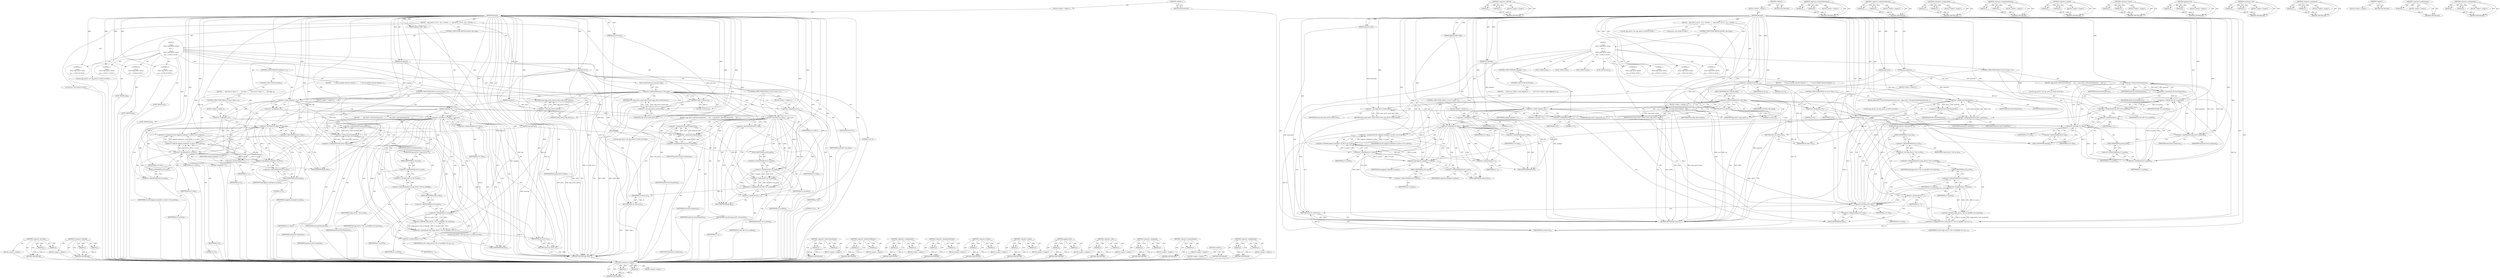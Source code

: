 digraph "&lt;operator&gt;.multiplication" {
vulnerable_193 [label=<(METHOD,&lt;operator&gt;.lessThan)>];
vulnerable_194 [label=<(PARAM,p1)>];
vulnerable_195 [label=<(PARAM,p2)>];
vulnerable_196 [label=<(BLOCK,&lt;empty&gt;,&lt;empty&gt;)>];
vulnerable_197 [label=<(METHOD_RETURN,ANY)>];
vulnerable_217 [label=<(METHOD,&lt;operator&gt;.shiftLeft)>];
vulnerable_218 [label=<(PARAM,p1)>];
vulnerable_219 [label=<(PARAM,p2)>];
vulnerable_220 [label=<(BLOCK,&lt;empty&gt;,&lt;empty&gt;)>];
vulnerable_221 [label=<(METHOD_RETURN,ANY)>];
vulnerable_6 [label=<(METHOD,&lt;global&gt;)<SUB>1</SUB>>];
vulnerable_7 [label=<(BLOCK,&lt;empty&gt;,&lt;empty&gt;)<SUB>1</SUB>>];
vulnerable_8 [label=<(METHOD,decpack)<SUB>1</SUB>>];
vulnerable_9 [label=<(PARAM,long entry)<SUB>1</SUB>>];
vulnerable_10 [label=<(PARAM,long used_entry)<SUB>1</SUB>>];
vulnerable_11 [label=<(PARAM,long quantvals)<SUB>1</SUB>>];
vulnerable_12 [label=<(PARAM,codebook *b)<SUB>2</SUB>>];
vulnerable_13 [label=<(PARAM,oggpack_buffer *opb)<SUB>2</SUB>>];
vulnerable_14 [label=<(PARAM,int maptype)<SUB>2</SUB>>];
vulnerable_15 [label=<(BLOCK,{
   ogg_uint32_t ret=0;
   int j;
 
 switch(b-...,{
   ogg_uint32_t ret=0;
   int j;
 
 switch(b-...)<SUB>2</SUB>>];
vulnerable_16 [label="<(LOCAL,ogg_uint32_t ret: ogg_uint32_t)<SUB>3</SUB>>"];
vulnerable_17 [label=<(&lt;operator&gt;.assignment,ret=0)<SUB>3</SUB>>];
vulnerable_18 [label=<(IDENTIFIER,ret,ret=0)<SUB>3</SUB>>];
vulnerable_19 [label=<(LITERAL,0,ret=0)<SUB>3</SUB>>];
vulnerable_20 [label="<(LOCAL,int j: int)<SUB>4</SUB>>"];
vulnerable_21 [label=<(CONTROL_STRUCTURE,SWITCH,switch(b-&gt;dec_type))<SUB>6</SUB>>];
vulnerable_22 [label=<(&lt;operator&gt;.indirectFieldAccess,b-&gt;dec_type)<SUB>6</SUB>>];
vulnerable_23 [label=<(IDENTIFIER,b,switch(b-&gt;dec_type))<SUB>6</SUB>>];
vulnerable_24 [label=<(FIELD_IDENTIFIER,dec_type,dec_type)<SUB>6</SUB>>];
vulnerable_25 [label="<(BLOCK,{

 case 0:
 return (ogg_uint32_t)entry;

 case...,{

 case 0:
 return (ogg_uint32_t)entry;

 case...)<SUB>6</SUB>>"];
vulnerable_26 [label=<(JUMP_TARGET,case)<SUB>8</SUB>>];
vulnerable_27 [label="<(LITERAL,0,{

 case 0:
 return (ogg_uint32_t)entry;

 case...)<SUB>8</SUB>>"];
vulnerable_28 [label=<(RETURN,return (ogg_uint32_t)entry;,return (ogg_uint32_t)entry;)<SUB>9</SUB>>];
vulnerable_29 [label=<(&lt;operator&gt;.cast,(ogg_uint32_t)entry)<SUB>9</SUB>>];
vulnerable_30 [label=<(UNKNOWN,ogg_uint32_t,ogg_uint32_t)<SUB>9</SUB>>];
vulnerable_31 [label=<(IDENTIFIER,entry,(ogg_uint32_t)entry)<SUB>9</SUB>>];
vulnerable_32 [label=<(JUMP_TARGET,case)<SUB>11</SUB>>];
vulnerable_33 [label="<(LITERAL,1,{

 case 0:
 return (ogg_uint32_t)entry;

 case...)<SUB>11</SUB>>"];
vulnerable_34 [label=<(CONTROL_STRUCTURE,IF,if (maptype==1))<SUB>13</SUB>>];
vulnerable_35 [label=<(&lt;operator&gt;.equals,maptype==1)<SUB>13</SUB>>];
vulnerable_36 [label=<(IDENTIFIER,maptype,maptype==1)<SUB>13</SUB>>];
vulnerable_37 [label=<(LITERAL,1,maptype==1)<SUB>13</SUB>>];
vulnerable_38 [label=<(BLOCK,{
       /* vals are already read into temporar...,{
       /* vals are already read into temporar...)<SUB>13</SUB>>];
vulnerable_39 [label=<(CONTROL_STRUCTURE,FOR,for (j=0;j&lt;b-&gt;dim;j++))<SUB>15</SUB>>];
vulnerable_40 [label=<(BLOCK,&lt;empty&gt;,&lt;empty&gt;)<SUB>15</SUB>>];
vulnerable_41 [label=<(&lt;operator&gt;.assignment,j=0)<SUB>15</SUB>>];
vulnerable_42 [label=<(IDENTIFIER,j,j=0)<SUB>15</SUB>>];
vulnerable_43 [label=<(LITERAL,0,j=0)<SUB>15</SUB>>];
vulnerable_44 [label=<(&lt;operator&gt;.lessThan,j&lt;b-&gt;dim)<SUB>15</SUB>>];
vulnerable_45 [label=<(IDENTIFIER,j,j&lt;b-&gt;dim)<SUB>15</SUB>>];
vulnerable_46 [label=<(&lt;operator&gt;.indirectFieldAccess,b-&gt;dim)<SUB>15</SUB>>];
vulnerable_47 [label=<(IDENTIFIER,b,j&lt;b-&gt;dim)<SUB>15</SUB>>];
vulnerable_48 [label=<(FIELD_IDENTIFIER,dim,dim)<SUB>15</SUB>>];
vulnerable_49 [label=<(&lt;operator&gt;.postIncrement,j++)<SUB>15</SUB>>];
vulnerable_50 [label=<(IDENTIFIER,j,j++)<SUB>15</SUB>>];
vulnerable_51 [label=<(BLOCK,{
	ogg_uint32_t off=entry%quantvals;
	entry/=qu...,{
	ogg_uint32_t off=entry%quantvals;
	entry/=qu...)<SUB>15</SUB>>];
vulnerable_52 [label="<(LOCAL,ogg_uint32_t off: ogg_uint32_t)<SUB>16</SUB>>"];
vulnerable_53 [label=<(&lt;operator&gt;.assignment,off=entry%quantvals)<SUB>16</SUB>>];
vulnerable_54 [label=<(IDENTIFIER,off,off=entry%quantvals)<SUB>16</SUB>>];
vulnerable_55 [label=<(&lt;operator&gt;.modulo,entry%quantvals)<SUB>16</SUB>>];
vulnerable_56 [label=<(IDENTIFIER,entry,entry%quantvals)<SUB>16</SUB>>];
vulnerable_57 [label=<(IDENTIFIER,quantvals,entry%quantvals)<SUB>16</SUB>>];
vulnerable_58 [label=<(&lt;operator&gt;.assignmentDivision,entry/=quantvals)<SUB>17</SUB>>];
vulnerable_59 [label=<(IDENTIFIER,entry,entry/=quantvals)<SUB>17</SUB>>];
vulnerable_60 [label=<(IDENTIFIER,quantvals,entry/=quantvals)<SUB>17</SUB>>];
vulnerable_61 [label=<(&lt;operators&gt;.assignmentOr,ret|=((ogg_uint16_t *)(b-&gt;q_val))[off]&lt;&lt;(b-&gt;q_b...)<SUB>18</SUB>>];
vulnerable_62 [label=<(IDENTIFIER,ret,ret|=((ogg_uint16_t *)(b-&gt;q_val))[off]&lt;&lt;(b-&gt;q_b...)<SUB>18</SUB>>];
vulnerable_63 [label=<(&lt;operator&gt;.shiftLeft,((ogg_uint16_t *)(b-&gt;q_val))[off]&lt;&lt;(b-&gt;q_bits*j))<SUB>18</SUB>>];
vulnerable_64 [label=<(&lt;operator&gt;.indirectIndexAccess,((ogg_uint16_t *)(b-&gt;q_val))[off])<SUB>18</SUB>>];
vulnerable_65 [label=<(&lt;operator&gt;.cast,(ogg_uint16_t *)(b-&gt;q_val))<SUB>18</SUB>>];
vulnerable_66 [label=<(UNKNOWN,ogg_uint16_t *,ogg_uint16_t *)<SUB>18</SUB>>];
vulnerable_67 [label=<(&lt;operator&gt;.indirectFieldAccess,b-&gt;q_val)<SUB>18</SUB>>];
vulnerable_68 [label=<(IDENTIFIER,b,(ogg_uint16_t *)(b-&gt;q_val))<SUB>18</SUB>>];
vulnerable_69 [label=<(FIELD_IDENTIFIER,q_val,q_val)<SUB>18</SUB>>];
vulnerable_70 [label=<(IDENTIFIER,off,((ogg_uint16_t *)(b-&gt;q_val))[off]&lt;&lt;(b-&gt;q_bits*j))<SUB>18</SUB>>];
vulnerable_71 [label=<(&lt;operator&gt;.multiplication,b-&gt;q_bits*j)<SUB>18</SUB>>];
vulnerable_72 [label=<(&lt;operator&gt;.indirectFieldAccess,b-&gt;q_bits)<SUB>18</SUB>>];
vulnerable_73 [label=<(IDENTIFIER,b,b-&gt;q_bits*j)<SUB>18</SUB>>];
vulnerable_74 [label=<(FIELD_IDENTIFIER,q_bits,q_bits)<SUB>18</SUB>>];
vulnerable_75 [label=<(IDENTIFIER,j,b-&gt;q_bits*j)<SUB>18</SUB>>];
vulnerable_76 [label=<(CONTROL_STRUCTURE,ELSE,else)<SUB>20</SUB>>];
vulnerable_77 [label=<(BLOCK,{
       for(j=0;j&lt;b-&gt;dim;j++)
	ret|=oggpack_re...,{
       for(j=0;j&lt;b-&gt;dim;j++)
	ret|=oggpack_re...)<SUB>20</SUB>>];
vulnerable_78 [label=<(CONTROL_STRUCTURE,FOR,for (j=0;j&lt;b-&gt;dim;j++))<SUB>21</SUB>>];
vulnerable_79 [label=<(BLOCK,&lt;empty&gt;,&lt;empty&gt;)<SUB>21</SUB>>];
vulnerable_80 [label=<(&lt;operator&gt;.assignment,j=0)<SUB>21</SUB>>];
vulnerable_81 [label=<(IDENTIFIER,j,j=0)<SUB>21</SUB>>];
vulnerable_82 [label=<(LITERAL,0,j=0)<SUB>21</SUB>>];
vulnerable_83 [label=<(&lt;operator&gt;.lessThan,j&lt;b-&gt;dim)<SUB>21</SUB>>];
vulnerable_84 [label=<(IDENTIFIER,j,j&lt;b-&gt;dim)<SUB>21</SUB>>];
vulnerable_85 [label=<(&lt;operator&gt;.indirectFieldAccess,b-&gt;dim)<SUB>21</SUB>>];
vulnerable_86 [label=<(IDENTIFIER,b,j&lt;b-&gt;dim)<SUB>21</SUB>>];
vulnerable_87 [label=<(FIELD_IDENTIFIER,dim,dim)<SUB>21</SUB>>];
vulnerable_88 [label=<(&lt;operator&gt;.postIncrement,j++)<SUB>21</SUB>>];
vulnerable_89 [label=<(IDENTIFIER,j,j++)<SUB>21</SUB>>];
vulnerable_90 [label=<(&lt;operators&gt;.assignmentOr,ret|=oggpack_read(opb,b-&gt;q_bits)&lt;&lt;(b-&gt;q_bits*j))<SUB>22</SUB>>];
vulnerable_91 [label=<(IDENTIFIER,ret,ret|=oggpack_read(opb,b-&gt;q_bits)&lt;&lt;(b-&gt;q_bits*j))<SUB>22</SUB>>];
vulnerable_92 [label=<(&lt;operator&gt;.shiftLeft,oggpack_read(opb,b-&gt;q_bits)&lt;&lt;(b-&gt;q_bits*j))<SUB>22</SUB>>];
vulnerable_93 [label=<(oggpack_read,oggpack_read(opb,b-&gt;q_bits))<SUB>22</SUB>>];
vulnerable_94 [label=<(IDENTIFIER,opb,oggpack_read(opb,b-&gt;q_bits))<SUB>22</SUB>>];
vulnerable_95 [label=<(&lt;operator&gt;.indirectFieldAccess,b-&gt;q_bits)<SUB>22</SUB>>];
vulnerable_96 [label=<(IDENTIFIER,b,oggpack_read(opb,b-&gt;q_bits))<SUB>22</SUB>>];
vulnerable_97 [label=<(FIELD_IDENTIFIER,q_bits,q_bits)<SUB>22</SUB>>];
vulnerable_98 [label=<(&lt;operator&gt;.multiplication,b-&gt;q_bits*j)<SUB>22</SUB>>];
vulnerable_99 [label=<(&lt;operator&gt;.indirectFieldAccess,b-&gt;q_bits)<SUB>22</SUB>>];
vulnerable_100 [label=<(IDENTIFIER,b,b-&gt;q_bits*j)<SUB>22</SUB>>];
vulnerable_101 [label=<(FIELD_IDENTIFIER,q_bits,q_bits)<SUB>22</SUB>>];
vulnerable_102 [label=<(IDENTIFIER,j,b-&gt;q_bits*j)<SUB>22</SUB>>];
vulnerable_103 [label=<(RETURN,return ret;,return ret;)<SUB>24</SUB>>];
vulnerable_104 [label=<(IDENTIFIER,ret,return ret;)<SUB>24</SUB>>];
vulnerable_105 [label=<(JUMP_TARGET,case)<SUB>26</SUB>>];
vulnerable_106 [label="<(LITERAL,2,{

 case 0:
 return (ogg_uint32_t)entry;

 case...)<SUB>26</SUB>>"];
vulnerable_107 [label=<(CONTROL_STRUCTURE,FOR,for (j=0;j&lt;b-&gt;dim;j++))<SUB>27</SUB>>];
vulnerable_108 [label=<(BLOCK,&lt;empty&gt;,&lt;empty&gt;)<SUB>27</SUB>>];
vulnerable_109 [label=<(&lt;operator&gt;.assignment,j=0)<SUB>27</SUB>>];
vulnerable_110 [label=<(IDENTIFIER,j,j=0)<SUB>27</SUB>>];
vulnerable_111 [label=<(LITERAL,0,j=0)<SUB>27</SUB>>];
vulnerable_112 [label=<(&lt;operator&gt;.lessThan,j&lt;b-&gt;dim)<SUB>27</SUB>>];
vulnerable_113 [label=<(IDENTIFIER,j,j&lt;b-&gt;dim)<SUB>27</SUB>>];
vulnerable_114 [label=<(&lt;operator&gt;.indirectFieldAccess,b-&gt;dim)<SUB>27</SUB>>];
vulnerable_115 [label=<(IDENTIFIER,b,j&lt;b-&gt;dim)<SUB>27</SUB>>];
vulnerable_116 [label=<(FIELD_IDENTIFIER,dim,dim)<SUB>27</SUB>>];
vulnerable_117 [label=<(&lt;operator&gt;.postIncrement,j++)<SUB>27</SUB>>];
vulnerable_118 [label=<(IDENTIFIER,j,j++)<SUB>27</SUB>>];
vulnerable_119 [label=<(BLOCK,{
 ogg_uint32_t off=entry%quantvals;
      entr...,{
 ogg_uint32_t off=entry%quantvals;
      entr...)<SUB>27</SUB>>];
vulnerable_120 [label="<(LOCAL,ogg_uint32_t off: ogg_uint32_t)<SUB>28</SUB>>"];
vulnerable_121 [label=<(&lt;operator&gt;.assignment,off=entry%quantvals)<SUB>28</SUB>>];
vulnerable_122 [label=<(IDENTIFIER,off,off=entry%quantvals)<SUB>28</SUB>>];
vulnerable_123 [label=<(&lt;operator&gt;.modulo,entry%quantvals)<SUB>28</SUB>>];
vulnerable_124 [label=<(IDENTIFIER,entry,entry%quantvals)<SUB>28</SUB>>];
vulnerable_125 [label=<(IDENTIFIER,quantvals,entry%quantvals)<SUB>28</SUB>>];
vulnerable_126 [label=<(&lt;operator&gt;.assignmentDivision,entry/=quantvals)<SUB>29</SUB>>];
vulnerable_127 [label=<(IDENTIFIER,entry,entry/=quantvals)<SUB>29</SUB>>];
vulnerable_128 [label=<(IDENTIFIER,quantvals,entry/=quantvals)<SUB>29</SUB>>];
vulnerable_129 [label=<(&lt;operators&gt;.assignmentOr,ret|=off&lt;&lt;(b-&gt;q_pack*j))<SUB>30</SUB>>];
vulnerable_130 [label=<(IDENTIFIER,ret,ret|=off&lt;&lt;(b-&gt;q_pack*j))<SUB>30</SUB>>];
vulnerable_131 [label=<(&lt;operator&gt;.shiftLeft,off&lt;&lt;(b-&gt;q_pack*j))<SUB>30</SUB>>];
vulnerable_132 [label=<(IDENTIFIER,off,off&lt;&lt;(b-&gt;q_pack*j))<SUB>30</SUB>>];
vulnerable_133 [label=<(&lt;operator&gt;.multiplication,b-&gt;q_pack*j)<SUB>30</SUB>>];
vulnerable_134 [label=<(&lt;operator&gt;.indirectFieldAccess,b-&gt;q_pack)<SUB>30</SUB>>];
vulnerable_135 [label=<(IDENTIFIER,b,b-&gt;q_pack*j)<SUB>30</SUB>>];
vulnerable_136 [label=<(FIELD_IDENTIFIER,q_pack,q_pack)<SUB>30</SUB>>];
vulnerable_137 [label=<(IDENTIFIER,j,b-&gt;q_pack*j)<SUB>30</SUB>>];
vulnerable_138 [label=<(RETURN,return ret;,return ret;)<SUB>32</SUB>>];
vulnerable_139 [label=<(IDENTIFIER,ret,return ret;)<SUB>32</SUB>>];
vulnerable_140 [label=<(JUMP_TARGET,case)<SUB>34</SUB>>];
vulnerable_141 [label="<(LITERAL,3,{

 case 0:
 return (ogg_uint32_t)entry;

 case...)<SUB>34</SUB>>"];
vulnerable_142 [label=<(RETURN,return (ogg_uint32_t)used_entry;,return (ogg_uint32_t)used_entry;)<SUB>35</SUB>>];
vulnerable_143 [label=<(&lt;operator&gt;.cast,(ogg_uint32_t)used_entry)<SUB>35</SUB>>];
vulnerable_144 [label=<(UNKNOWN,ogg_uint32_t,ogg_uint32_t)<SUB>35</SUB>>];
vulnerable_145 [label=<(IDENTIFIER,used_entry,(ogg_uint32_t)used_entry)<SUB>35</SUB>>];
vulnerable_146 [label=<(RETURN,return 0;,return 0;)<SUB>38</SUB>>];
vulnerable_147 [label=<(LITERAL,0,return 0;)<SUB>38</SUB>>];
vulnerable_148 [label=<(METHOD_RETURN,ogg_uint32_t)<SUB>1</SUB>>];
vulnerable_150 [label=<(METHOD_RETURN,ANY)<SUB>1</SUB>>];
vulnerable_222 [label=<(METHOD,&lt;operator&gt;.indirectIndexAccess)>];
vulnerable_223 [label=<(PARAM,p1)>];
vulnerable_224 [label=<(PARAM,p2)>];
vulnerable_225 [label=<(BLOCK,&lt;empty&gt;,&lt;empty&gt;)>];
vulnerable_226 [label=<(METHOD_RETURN,ANY)>];
vulnerable_178 [label=<(METHOD,&lt;operator&gt;.indirectFieldAccess)>];
vulnerable_179 [label=<(PARAM,p1)>];
vulnerable_180 [label=<(PARAM,p2)>];
vulnerable_181 [label=<(BLOCK,&lt;empty&gt;,&lt;empty&gt;)>];
vulnerable_182 [label=<(METHOD_RETURN,ANY)>];
vulnerable_212 [label=<(METHOD,&lt;operators&gt;.assignmentOr)>];
vulnerable_213 [label=<(PARAM,p1)>];
vulnerable_214 [label=<(PARAM,p2)>];
vulnerable_215 [label=<(BLOCK,&lt;empty&gt;,&lt;empty&gt;)>];
vulnerable_216 [label=<(METHOD_RETURN,ANY)>];
vulnerable_207 [label=<(METHOD,&lt;operator&gt;.assignmentDivision)>];
vulnerable_208 [label=<(PARAM,p1)>];
vulnerable_209 [label=<(PARAM,p2)>];
vulnerable_210 [label=<(BLOCK,&lt;empty&gt;,&lt;empty&gt;)>];
vulnerable_211 [label=<(METHOD_RETURN,ANY)>];
vulnerable_202 [label=<(METHOD,&lt;operator&gt;.modulo)>];
vulnerable_203 [label=<(PARAM,p1)>];
vulnerable_204 [label=<(PARAM,p2)>];
vulnerable_205 [label=<(BLOCK,&lt;empty&gt;,&lt;empty&gt;)>];
vulnerable_206 [label=<(METHOD_RETURN,ANY)>];
vulnerable_188 [label=<(METHOD,&lt;operator&gt;.equals)>];
vulnerable_189 [label=<(PARAM,p1)>];
vulnerable_190 [label=<(PARAM,p2)>];
vulnerable_191 [label=<(BLOCK,&lt;empty&gt;,&lt;empty&gt;)>];
vulnerable_192 [label=<(METHOD_RETURN,ANY)>];
vulnerable_232 [label=<(METHOD,oggpack_read)>];
vulnerable_233 [label=<(PARAM,p1)>];
vulnerable_234 [label=<(PARAM,p2)>];
vulnerable_235 [label=<(BLOCK,&lt;empty&gt;,&lt;empty&gt;)>];
vulnerable_236 [label=<(METHOD_RETURN,ANY)>];
vulnerable_183 [label=<(METHOD,&lt;operator&gt;.cast)>];
vulnerable_184 [label=<(PARAM,p1)>];
vulnerable_185 [label=<(PARAM,p2)>];
vulnerable_186 [label=<(BLOCK,&lt;empty&gt;,&lt;empty&gt;)>];
vulnerable_187 [label=<(METHOD_RETURN,ANY)>];
vulnerable_173 [label=<(METHOD,&lt;operator&gt;.assignment)>];
vulnerable_174 [label=<(PARAM,p1)>];
vulnerable_175 [label=<(PARAM,p2)>];
vulnerable_176 [label=<(BLOCK,&lt;empty&gt;,&lt;empty&gt;)>];
vulnerable_177 [label=<(METHOD_RETURN,ANY)>];
vulnerable_167 [label=<(METHOD,&lt;global&gt;)<SUB>1</SUB>>];
vulnerable_168 [label=<(BLOCK,&lt;empty&gt;,&lt;empty&gt;)>];
vulnerable_169 [label=<(METHOD_RETURN,ANY)>];
vulnerable_198 [label=<(METHOD,&lt;operator&gt;.postIncrement)>];
vulnerable_199 [label=<(PARAM,p1)>];
vulnerable_200 [label=<(BLOCK,&lt;empty&gt;,&lt;empty&gt;)>];
vulnerable_201 [label=<(METHOD_RETURN,ANY)>];
vulnerable_227 [label=<(METHOD,&lt;operator&gt;.multiplication)>];
vulnerable_228 [label=<(PARAM,p1)>];
vulnerable_229 [label=<(PARAM,p2)>];
vulnerable_230 [label=<(BLOCK,&lt;empty&gt;,&lt;empty&gt;)>];
vulnerable_231 [label=<(METHOD_RETURN,ANY)>];
fixed_193 [label=<(METHOD,&lt;operator&gt;.lessThan)>];
fixed_194 [label=<(PARAM,p1)>];
fixed_195 [label=<(PARAM,p2)>];
fixed_196 [label=<(BLOCK,&lt;empty&gt;,&lt;empty&gt;)>];
fixed_197 [label=<(METHOD_RETURN,ANY)>];
fixed_217 [label=<(METHOD,&lt;operator&gt;.shiftLeft)>];
fixed_218 [label=<(PARAM,p1)>];
fixed_219 [label=<(PARAM,p2)>];
fixed_220 [label=<(BLOCK,&lt;empty&gt;,&lt;empty&gt;)>];
fixed_221 [label=<(METHOD_RETURN,ANY)>];
fixed_6 [label=<(METHOD,&lt;global&gt;)<SUB>1</SUB>>];
fixed_7 [label=<(BLOCK,&lt;empty&gt;,&lt;empty&gt;)<SUB>1</SUB>>];
fixed_8 [label=<(METHOD,decpack)<SUB>1</SUB>>];
fixed_9 [label=<(PARAM,long entry)<SUB>1</SUB>>];
fixed_10 [label=<(PARAM,long used_entry)<SUB>1</SUB>>];
fixed_11 [label=<(PARAM,long quantvals)<SUB>1</SUB>>];
fixed_12 [label=<(PARAM,codebook *b)<SUB>2</SUB>>];
fixed_13 [label=<(PARAM,oggpack_buffer *opb)<SUB>2</SUB>>];
fixed_14 [label=<(PARAM,int maptype)<SUB>2</SUB>>];
fixed_15 [label=<(BLOCK,{
   ogg_uint32_t ret=0;
   int j;
 
 switch(b-...,{
   ogg_uint32_t ret=0;
   int j;
 
 switch(b-...)<SUB>2</SUB>>];
fixed_16 [label="<(LOCAL,ogg_uint32_t ret: ogg_uint32_t)<SUB>3</SUB>>"];
fixed_17 [label=<(&lt;operator&gt;.assignment,ret=0)<SUB>3</SUB>>];
fixed_18 [label=<(IDENTIFIER,ret,ret=0)<SUB>3</SUB>>];
fixed_19 [label=<(LITERAL,0,ret=0)<SUB>3</SUB>>];
fixed_20 [label="<(LOCAL,int j: int)<SUB>4</SUB>>"];
fixed_21 [label=<(CONTROL_STRUCTURE,SWITCH,switch(b-&gt;dec_type))<SUB>6</SUB>>];
fixed_22 [label=<(&lt;operator&gt;.indirectFieldAccess,b-&gt;dec_type)<SUB>6</SUB>>];
fixed_23 [label=<(IDENTIFIER,b,switch(b-&gt;dec_type))<SUB>6</SUB>>];
fixed_24 [label=<(FIELD_IDENTIFIER,dec_type,dec_type)<SUB>6</SUB>>];
fixed_25 [label="<(BLOCK,{

 case 0:
 return (ogg_uint32_t)entry;

 case...,{

 case 0:
 return (ogg_uint32_t)entry;

 case...)<SUB>6</SUB>>"];
fixed_26 [label=<(JUMP_TARGET,case)<SUB>8</SUB>>];
fixed_27 [label="<(LITERAL,0,{

 case 0:
 return (ogg_uint32_t)entry;

 case...)<SUB>8</SUB>>"];
fixed_28 [label=<(RETURN,return (ogg_uint32_t)entry;,return (ogg_uint32_t)entry;)<SUB>9</SUB>>];
fixed_29 [label=<(&lt;operator&gt;.cast,(ogg_uint32_t)entry)<SUB>9</SUB>>];
fixed_30 [label=<(UNKNOWN,ogg_uint32_t,ogg_uint32_t)<SUB>9</SUB>>];
fixed_31 [label=<(IDENTIFIER,entry,(ogg_uint32_t)entry)<SUB>9</SUB>>];
fixed_32 [label=<(JUMP_TARGET,case)<SUB>11</SUB>>];
fixed_33 [label="<(LITERAL,1,{

 case 0:
 return (ogg_uint32_t)entry;

 case...)<SUB>11</SUB>>"];
fixed_34 [label=<(CONTROL_STRUCTURE,IF,if (maptype==1))<SUB>13</SUB>>];
fixed_35 [label=<(&lt;operator&gt;.equals,maptype==1)<SUB>13</SUB>>];
fixed_36 [label=<(IDENTIFIER,maptype,maptype==1)<SUB>13</SUB>>];
fixed_37 [label=<(LITERAL,1,maptype==1)<SUB>13</SUB>>];
fixed_38 [label=<(BLOCK,{
       /* vals are already read into temporar...,{
       /* vals are already read into temporar...)<SUB>13</SUB>>];
fixed_39 [label=<(CONTROL_STRUCTURE,FOR,for (j=0;j&lt;b-&gt;dim;j++))<SUB>15</SUB>>];
fixed_40 [label=<(BLOCK,&lt;empty&gt;,&lt;empty&gt;)<SUB>15</SUB>>];
fixed_41 [label=<(&lt;operator&gt;.assignment,j=0)<SUB>15</SUB>>];
fixed_42 [label=<(IDENTIFIER,j,j=0)<SUB>15</SUB>>];
fixed_43 [label=<(LITERAL,0,j=0)<SUB>15</SUB>>];
fixed_44 [label=<(&lt;operator&gt;.lessThan,j&lt;b-&gt;dim)<SUB>15</SUB>>];
fixed_45 [label=<(IDENTIFIER,j,j&lt;b-&gt;dim)<SUB>15</SUB>>];
fixed_46 [label=<(&lt;operator&gt;.indirectFieldAccess,b-&gt;dim)<SUB>15</SUB>>];
fixed_47 [label=<(IDENTIFIER,b,j&lt;b-&gt;dim)<SUB>15</SUB>>];
fixed_48 [label=<(FIELD_IDENTIFIER,dim,dim)<SUB>15</SUB>>];
fixed_49 [label=<(&lt;operator&gt;.postIncrement,j++)<SUB>15</SUB>>];
fixed_50 [label=<(IDENTIFIER,j,j++)<SUB>15</SUB>>];
fixed_51 [label=<(BLOCK,{
        ogg_uint32_t off=entry%quantvals;
   ...,{
        ogg_uint32_t off=entry%quantvals;
   ...)<SUB>15</SUB>>];
fixed_52 [label="<(LOCAL,ogg_uint32_t off: ogg_uint32_t)<SUB>16</SUB>>"];
fixed_53 [label=<(&lt;operator&gt;.assignment,off=entry%quantvals)<SUB>16</SUB>>];
fixed_54 [label=<(IDENTIFIER,off,off=entry%quantvals)<SUB>16</SUB>>];
fixed_55 [label=<(&lt;operator&gt;.modulo,entry%quantvals)<SUB>16</SUB>>];
fixed_56 [label=<(IDENTIFIER,entry,entry%quantvals)<SUB>16</SUB>>];
fixed_57 [label=<(IDENTIFIER,quantvals,entry%quantvals)<SUB>16</SUB>>];
fixed_58 [label=<(&lt;operator&gt;.assignmentDivision,entry/=quantvals)<SUB>17</SUB>>];
fixed_59 [label=<(IDENTIFIER,entry,entry/=quantvals)<SUB>17</SUB>>];
fixed_60 [label=<(IDENTIFIER,quantvals,entry/=quantvals)<SUB>17</SUB>>];
fixed_61 [label=<(&lt;operators&gt;.assignmentOr,ret|=((ogg_uint16_t *)(b-&gt;q_val))[off]&lt;&lt;(b-&gt;q_b...)<SUB>18</SUB>>];
fixed_62 [label=<(IDENTIFIER,ret,ret|=((ogg_uint16_t *)(b-&gt;q_val))[off]&lt;&lt;(b-&gt;q_b...)<SUB>18</SUB>>];
fixed_63 [label=<(&lt;operator&gt;.shiftLeft,((ogg_uint16_t *)(b-&gt;q_val))[off]&lt;&lt;(b-&gt;q_bits*j))<SUB>18</SUB>>];
fixed_64 [label=<(&lt;operator&gt;.indirectIndexAccess,((ogg_uint16_t *)(b-&gt;q_val))[off])<SUB>18</SUB>>];
fixed_65 [label=<(&lt;operator&gt;.cast,(ogg_uint16_t *)(b-&gt;q_val))<SUB>18</SUB>>];
fixed_66 [label=<(UNKNOWN,ogg_uint16_t *,ogg_uint16_t *)<SUB>18</SUB>>];
fixed_67 [label=<(&lt;operator&gt;.indirectFieldAccess,b-&gt;q_val)<SUB>18</SUB>>];
fixed_68 [label=<(IDENTIFIER,b,(ogg_uint16_t *)(b-&gt;q_val))<SUB>18</SUB>>];
fixed_69 [label=<(FIELD_IDENTIFIER,q_val,q_val)<SUB>18</SUB>>];
fixed_70 [label=<(IDENTIFIER,off,((ogg_uint16_t *)(b-&gt;q_val))[off]&lt;&lt;(b-&gt;q_bits*j))<SUB>18</SUB>>];
fixed_71 [label=<(&lt;operator&gt;.multiplication,b-&gt;q_bits*j)<SUB>18</SUB>>];
fixed_72 [label=<(&lt;operator&gt;.indirectFieldAccess,b-&gt;q_bits)<SUB>18</SUB>>];
fixed_73 [label=<(IDENTIFIER,b,b-&gt;q_bits*j)<SUB>18</SUB>>];
fixed_74 [label=<(FIELD_IDENTIFIER,q_bits,q_bits)<SUB>18</SUB>>];
fixed_75 [label=<(IDENTIFIER,j,b-&gt;q_bits*j)<SUB>18</SUB>>];
fixed_76 [label=<(CONTROL_STRUCTURE,ELSE,else)<SUB>20</SUB>>];
fixed_77 [label=<(BLOCK,{
       for(j=0;j&lt;b-&gt;dim;j++)
        ret|=ogg...,{
       for(j=0;j&lt;b-&gt;dim;j++)
        ret|=ogg...)<SUB>20</SUB>>];
fixed_78 [label=<(CONTROL_STRUCTURE,FOR,for (j=0;j&lt;b-&gt;dim;j++))<SUB>21</SUB>>];
fixed_79 [label=<(BLOCK,&lt;empty&gt;,&lt;empty&gt;)<SUB>21</SUB>>];
fixed_80 [label=<(&lt;operator&gt;.assignment,j=0)<SUB>21</SUB>>];
fixed_81 [label=<(IDENTIFIER,j,j=0)<SUB>21</SUB>>];
fixed_82 [label=<(LITERAL,0,j=0)<SUB>21</SUB>>];
fixed_83 [label=<(&lt;operator&gt;.lessThan,j&lt;b-&gt;dim)<SUB>21</SUB>>];
fixed_84 [label=<(IDENTIFIER,j,j&lt;b-&gt;dim)<SUB>21</SUB>>];
fixed_85 [label=<(&lt;operator&gt;.indirectFieldAccess,b-&gt;dim)<SUB>21</SUB>>];
fixed_86 [label=<(IDENTIFIER,b,j&lt;b-&gt;dim)<SUB>21</SUB>>];
fixed_87 [label=<(FIELD_IDENTIFIER,dim,dim)<SUB>21</SUB>>];
fixed_88 [label=<(&lt;operator&gt;.postIncrement,j++)<SUB>21</SUB>>];
fixed_89 [label=<(IDENTIFIER,j,j++)<SUB>21</SUB>>];
fixed_90 [label=<(&lt;operators&gt;.assignmentOr,ret|=oggpack_read(opb,b-&gt;q_bits)&lt;&lt;(b-&gt;q_bits*j))<SUB>22</SUB>>];
fixed_91 [label=<(IDENTIFIER,ret,ret|=oggpack_read(opb,b-&gt;q_bits)&lt;&lt;(b-&gt;q_bits*j))<SUB>22</SUB>>];
fixed_92 [label=<(&lt;operator&gt;.shiftLeft,oggpack_read(opb,b-&gt;q_bits)&lt;&lt;(b-&gt;q_bits*j))<SUB>22</SUB>>];
fixed_93 [label=<(oggpack_read,oggpack_read(opb,b-&gt;q_bits))<SUB>22</SUB>>];
fixed_94 [label=<(IDENTIFIER,opb,oggpack_read(opb,b-&gt;q_bits))<SUB>22</SUB>>];
fixed_95 [label=<(&lt;operator&gt;.indirectFieldAccess,b-&gt;q_bits)<SUB>22</SUB>>];
fixed_96 [label=<(IDENTIFIER,b,oggpack_read(opb,b-&gt;q_bits))<SUB>22</SUB>>];
fixed_97 [label=<(FIELD_IDENTIFIER,q_bits,q_bits)<SUB>22</SUB>>];
fixed_98 [label=<(&lt;operator&gt;.multiplication,b-&gt;q_bits*j)<SUB>22</SUB>>];
fixed_99 [label=<(&lt;operator&gt;.indirectFieldAccess,b-&gt;q_bits)<SUB>22</SUB>>];
fixed_100 [label=<(IDENTIFIER,b,b-&gt;q_bits*j)<SUB>22</SUB>>];
fixed_101 [label=<(FIELD_IDENTIFIER,q_bits,q_bits)<SUB>22</SUB>>];
fixed_102 [label=<(IDENTIFIER,j,b-&gt;q_bits*j)<SUB>22</SUB>>];
fixed_103 [label=<(RETURN,return ret;,return ret;)<SUB>24</SUB>>];
fixed_104 [label=<(IDENTIFIER,ret,return ret;)<SUB>24</SUB>>];
fixed_105 [label=<(JUMP_TARGET,case)<SUB>26</SUB>>];
fixed_106 [label="<(LITERAL,2,{

 case 0:
 return (ogg_uint32_t)entry;

 case...)<SUB>26</SUB>>"];
fixed_107 [label=<(CONTROL_STRUCTURE,FOR,for (j=0;j&lt;b-&gt;dim;j++))<SUB>27</SUB>>];
fixed_108 [label=<(BLOCK,&lt;empty&gt;,&lt;empty&gt;)<SUB>27</SUB>>];
fixed_109 [label=<(&lt;operator&gt;.assignment,j=0)<SUB>27</SUB>>];
fixed_110 [label=<(IDENTIFIER,j,j=0)<SUB>27</SUB>>];
fixed_111 [label=<(LITERAL,0,j=0)<SUB>27</SUB>>];
fixed_112 [label=<(&lt;operator&gt;.lessThan,j&lt;b-&gt;dim)<SUB>27</SUB>>];
fixed_113 [label=<(IDENTIFIER,j,j&lt;b-&gt;dim)<SUB>27</SUB>>];
fixed_114 [label=<(&lt;operator&gt;.indirectFieldAccess,b-&gt;dim)<SUB>27</SUB>>];
fixed_115 [label=<(IDENTIFIER,b,j&lt;b-&gt;dim)<SUB>27</SUB>>];
fixed_116 [label=<(FIELD_IDENTIFIER,dim,dim)<SUB>27</SUB>>];
fixed_117 [label=<(&lt;operator&gt;.postIncrement,j++)<SUB>27</SUB>>];
fixed_118 [label=<(IDENTIFIER,j,j++)<SUB>27</SUB>>];
fixed_119 [label=<(BLOCK,{
 ogg_uint32_t off=entry%quantvals;
      entr...,{
 ogg_uint32_t off=entry%quantvals;
      entr...)<SUB>27</SUB>>];
fixed_120 [label="<(LOCAL,ogg_uint32_t off: ogg_uint32_t)<SUB>28</SUB>>"];
fixed_121 [label=<(&lt;operator&gt;.assignment,off=entry%quantvals)<SUB>28</SUB>>];
fixed_122 [label=<(IDENTIFIER,off,off=entry%quantvals)<SUB>28</SUB>>];
fixed_123 [label=<(&lt;operator&gt;.modulo,entry%quantvals)<SUB>28</SUB>>];
fixed_124 [label=<(IDENTIFIER,entry,entry%quantvals)<SUB>28</SUB>>];
fixed_125 [label=<(IDENTIFIER,quantvals,entry%quantvals)<SUB>28</SUB>>];
fixed_126 [label=<(&lt;operator&gt;.assignmentDivision,entry/=quantvals)<SUB>29</SUB>>];
fixed_127 [label=<(IDENTIFIER,entry,entry/=quantvals)<SUB>29</SUB>>];
fixed_128 [label=<(IDENTIFIER,quantvals,entry/=quantvals)<SUB>29</SUB>>];
fixed_129 [label=<(&lt;operators&gt;.assignmentOr,ret|=off&lt;&lt;(b-&gt;q_pack*j))<SUB>30</SUB>>];
fixed_130 [label=<(IDENTIFIER,ret,ret|=off&lt;&lt;(b-&gt;q_pack*j))<SUB>30</SUB>>];
fixed_131 [label=<(&lt;operator&gt;.shiftLeft,off&lt;&lt;(b-&gt;q_pack*j))<SUB>30</SUB>>];
fixed_132 [label=<(IDENTIFIER,off,off&lt;&lt;(b-&gt;q_pack*j))<SUB>30</SUB>>];
fixed_133 [label=<(&lt;operator&gt;.multiplication,b-&gt;q_pack*j)<SUB>30</SUB>>];
fixed_134 [label=<(&lt;operator&gt;.indirectFieldAccess,b-&gt;q_pack)<SUB>30</SUB>>];
fixed_135 [label=<(IDENTIFIER,b,b-&gt;q_pack*j)<SUB>30</SUB>>];
fixed_136 [label=<(FIELD_IDENTIFIER,q_pack,q_pack)<SUB>30</SUB>>];
fixed_137 [label=<(IDENTIFIER,j,b-&gt;q_pack*j)<SUB>30</SUB>>];
fixed_138 [label=<(RETURN,return ret;,return ret;)<SUB>32</SUB>>];
fixed_139 [label=<(IDENTIFIER,ret,return ret;)<SUB>32</SUB>>];
fixed_140 [label=<(JUMP_TARGET,case)<SUB>34</SUB>>];
fixed_141 [label="<(LITERAL,3,{

 case 0:
 return (ogg_uint32_t)entry;

 case...)<SUB>34</SUB>>"];
fixed_142 [label=<(RETURN,return (ogg_uint32_t)used_entry;,return (ogg_uint32_t)used_entry;)<SUB>35</SUB>>];
fixed_143 [label=<(&lt;operator&gt;.cast,(ogg_uint32_t)used_entry)<SUB>35</SUB>>];
fixed_144 [label=<(UNKNOWN,ogg_uint32_t,ogg_uint32_t)<SUB>35</SUB>>];
fixed_145 [label=<(IDENTIFIER,used_entry,(ogg_uint32_t)used_entry)<SUB>35</SUB>>];
fixed_146 [label=<(RETURN,return 0;,return 0;)<SUB>38</SUB>>];
fixed_147 [label=<(LITERAL,0,return 0;)<SUB>38</SUB>>];
fixed_148 [label=<(METHOD_RETURN,ogg_uint32_t)<SUB>1</SUB>>];
fixed_150 [label=<(METHOD_RETURN,ANY)<SUB>1</SUB>>];
fixed_222 [label=<(METHOD,&lt;operator&gt;.indirectIndexAccess)>];
fixed_223 [label=<(PARAM,p1)>];
fixed_224 [label=<(PARAM,p2)>];
fixed_225 [label=<(BLOCK,&lt;empty&gt;,&lt;empty&gt;)>];
fixed_226 [label=<(METHOD_RETURN,ANY)>];
fixed_178 [label=<(METHOD,&lt;operator&gt;.indirectFieldAccess)>];
fixed_179 [label=<(PARAM,p1)>];
fixed_180 [label=<(PARAM,p2)>];
fixed_181 [label=<(BLOCK,&lt;empty&gt;,&lt;empty&gt;)>];
fixed_182 [label=<(METHOD_RETURN,ANY)>];
fixed_212 [label=<(METHOD,&lt;operators&gt;.assignmentOr)>];
fixed_213 [label=<(PARAM,p1)>];
fixed_214 [label=<(PARAM,p2)>];
fixed_215 [label=<(BLOCK,&lt;empty&gt;,&lt;empty&gt;)>];
fixed_216 [label=<(METHOD_RETURN,ANY)>];
fixed_207 [label=<(METHOD,&lt;operator&gt;.assignmentDivision)>];
fixed_208 [label=<(PARAM,p1)>];
fixed_209 [label=<(PARAM,p2)>];
fixed_210 [label=<(BLOCK,&lt;empty&gt;,&lt;empty&gt;)>];
fixed_211 [label=<(METHOD_RETURN,ANY)>];
fixed_202 [label=<(METHOD,&lt;operator&gt;.modulo)>];
fixed_203 [label=<(PARAM,p1)>];
fixed_204 [label=<(PARAM,p2)>];
fixed_205 [label=<(BLOCK,&lt;empty&gt;,&lt;empty&gt;)>];
fixed_206 [label=<(METHOD_RETURN,ANY)>];
fixed_188 [label=<(METHOD,&lt;operator&gt;.equals)>];
fixed_189 [label=<(PARAM,p1)>];
fixed_190 [label=<(PARAM,p2)>];
fixed_191 [label=<(BLOCK,&lt;empty&gt;,&lt;empty&gt;)>];
fixed_192 [label=<(METHOD_RETURN,ANY)>];
fixed_232 [label=<(METHOD,oggpack_read)>];
fixed_233 [label=<(PARAM,p1)>];
fixed_234 [label=<(PARAM,p2)>];
fixed_235 [label=<(BLOCK,&lt;empty&gt;,&lt;empty&gt;)>];
fixed_236 [label=<(METHOD_RETURN,ANY)>];
fixed_183 [label=<(METHOD,&lt;operator&gt;.cast)>];
fixed_184 [label=<(PARAM,p1)>];
fixed_185 [label=<(PARAM,p2)>];
fixed_186 [label=<(BLOCK,&lt;empty&gt;,&lt;empty&gt;)>];
fixed_187 [label=<(METHOD_RETURN,ANY)>];
fixed_173 [label=<(METHOD,&lt;operator&gt;.assignment)>];
fixed_174 [label=<(PARAM,p1)>];
fixed_175 [label=<(PARAM,p2)>];
fixed_176 [label=<(BLOCK,&lt;empty&gt;,&lt;empty&gt;)>];
fixed_177 [label=<(METHOD_RETURN,ANY)>];
fixed_167 [label=<(METHOD,&lt;global&gt;)<SUB>1</SUB>>];
fixed_168 [label=<(BLOCK,&lt;empty&gt;,&lt;empty&gt;)>];
fixed_169 [label=<(METHOD_RETURN,ANY)>];
fixed_198 [label=<(METHOD,&lt;operator&gt;.postIncrement)>];
fixed_199 [label=<(PARAM,p1)>];
fixed_200 [label=<(BLOCK,&lt;empty&gt;,&lt;empty&gt;)>];
fixed_201 [label=<(METHOD_RETURN,ANY)>];
fixed_227 [label=<(METHOD,&lt;operator&gt;.multiplication)>];
fixed_228 [label=<(PARAM,p1)>];
fixed_229 [label=<(PARAM,p2)>];
fixed_230 [label=<(BLOCK,&lt;empty&gt;,&lt;empty&gt;)>];
fixed_231 [label=<(METHOD_RETURN,ANY)>];
vulnerable_193 -> vulnerable_194  [key=0, label="AST: "];
vulnerable_193 -> vulnerable_194  [key=1, label="DDG: "];
vulnerable_193 -> vulnerable_196  [key=0, label="AST: "];
vulnerable_193 -> vulnerable_195  [key=0, label="AST: "];
vulnerable_193 -> vulnerable_195  [key=1, label="DDG: "];
vulnerable_193 -> vulnerable_197  [key=0, label="AST: "];
vulnerable_193 -> vulnerable_197  [key=1, label="CFG: "];
vulnerable_194 -> vulnerable_197  [key=0, label="DDG: p1"];
vulnerable_195 -> vulnerable_197  [key=0, label="DDG: p2"];
vulnerable_217 -> vulnerable_218  [key=0, label="AST: "];
vulnerable_217 -> vulnerable_218  [key=1, label="DDG: "];
vulnerable_217 -> vulnerable_220  [key=0, label="AST: "];
vulnerable_217 -> vulnerable_219  [key=0, label="AST: "];
vulnerable_217 -> vulnerable_219  [key=1, label="DDG: "];
vulnerable_217 -> vulnerable_221  [key=0, label="AST: "];
vulnerable_217 -> vulnerable_221  [key=1, label="CFG: "];
vulnerable_218 -> vulnerable_221  [key=0, label="DDG: p1"];
vulnerable_219 -> vulnerable_221  [key=0, label="DDG: p2"];
vulnerable_6 -> vulnerable_7  [key=0, label="AST: "];
vulnerable_6 -> vulnerable_150  [key=0, label="AST: "];
vulnerable_6 -> vulnerable_150  [key=1, label="CFG: "];
vulnerable_7 -> vulnerable_8  [key=0, label="AST: "];
vulnerable_8 -> vulnerable_9  [key=0, label="AST: "];
vulnerable_8 -> vulnerable_9  [key=1, label="DDG: "];
vulnerable_8 -> vulnerable_10  [key=0, label="AST: "];
vulnerable_8 -> vulnerable_10  [key=1, label="DDG: "];
vulnerable_8 -> vulnerable_11  [key=0, label="AST: "];
vulnerable_8 -> vulnerable_11  [key=1, label="DDG: "];
vulnerable_8 -> vulnerable_12  [key=0, label="AST: "];
vulnerable_8 -> vulnerable_12  [key=1, label="DDG: "];
vulnerable_8 -> vulnerable_13  [key=0, label="AST: "];
vulnerable_8 -> vulnerable_13  [key=1, label="DDG: "];
vulnerable_8 -> vulnerable_14  [key=0, label="AST: "];
vulnerable_8 -> vulnerable_14  [key=1, label="DDG: "];
vulnerable_8 -> vulnerable_15  [key=0, label="AST: "];
vulnerable_8 -> vulnerable_148  [key=0, label="AST: "];
vulnerable_8 -> vulnerable_17  [key=0, label="CFG: "];
vulnerable_8 -> vulnerable_17  [key=1, label="DDG: "];
vulnerable_8 -> vulnerable_146  [key=0, label="DDG: "];
vulnerable_8 -> vulnerable_147  [key=0, label="DDG: "];
vulnerable_8 -> vulnerable_27  [key=0, label="DDG: "];
vulnerable_8 -> vulnerable_33  [key=0, label="DDG: "];
vulnerable_8 -> vulnerable_106  [key=0, label="DDG: "];
vulnerable_8 -> vulnerable_141  [key=0, label="DDG: "];
vulnerable_8 -> vulnerable_29  [key=0, label="DDG: "];
vulnerable_8 -> vulnerable_104  [key=0, label="DDG: "];
vulnerable_8 -> vulnerable_139  [key=0, label="DDG: "];
vulnerable_8 -> vulnerable_143  [key=0, label="DDG: "];
vulnerable_8 -> vulnerable_35  [key=0, label="DDG: "];
vulnerable_8 -> vulnerable_109  [key=0, label="DDG: "];
vulnerable_8 -> vulnerable_112  [key=0, label="DDG: "];
vulnerable_8 -> vulnerable_117  [key=0, label="DDG: "];
vulnerable_8 -> vulnerable_126  [key=0, label="DDG: "];
vulnerable_8 -> vulnerable_129  [key=0, label="DDG: "];
vulnerable_8 -> vulnerable_41  [key=0, label="DDG: "];
vulnerable_8 -> vulnerable_44  [key=0, label="DDG: "];
vulnerable_8 -> vulnerable_49  [key=0, label="DDG: "];
vulnerable_8 -> vulnerable_58  [key=0, label="DDG: "];
vulnerable_8 -> vulnerable_123  [key=0, label="DDG: "];
vulnerable_8 -> vulnerable_131  [key=0, label="DDG: "];
vulnerable_8 -> vulnerable_61  [key=0, label="DDG: "];
vulnerable_8 -> vulnerable_80  [key=0, label="DDG: "];
vulnerable_8 -> vulnerable_83  [key=0, label="DDG: "];
vulnerable_8 -> vulnerable_88  [key=0, label="DDG: "];
vulnerable_8 -> vulnerable_90  [key=0, label="DDG: "];
vulnerable_8 -> vulnerable_133  [key=0, label="DDG: "];
vulnerable_8 -> vulnerable_55  [key=0, label="DDG: "];
vulnerable_8 -> vulnerable_71  [key=0, label="DDG: "];
vulnerable_8 -> vulnerable_93  [key=0, label="DDG: "];
vulnerable_8 -> vulnerable_98  [key=0, label="DDG: "];
vulnerable_9 -> vulnerable_29  [key=0, label="DDG: entry"];
vulnerable_9 -> vulnerable_123  [key=0, label="DDG: entry"];
vulnerable_9 -> vulnerable_55  [key=0, label="DDG: entry"];
vulnerable_10 -> vulnerable_148  [key=0, label="DDG: used_entry"];
vulnerable_10 -> vulnerable_143  [key=0, label="DDG: used_entry"];
vulnerable_11 -> vulnerable_148  [key=0, label="DDG: quantvals"];
vulnerable_11 -> vulnerable_123  [key=0, label="DDG: quantvals"];
vulnerable_11 -> vulnerable_55  [key=0, label="DDG: quantvals"];
vulnerable_12 -> vulnerable_148  [key=0, label="DDG: b"];
vulnerable_12 -> vulnerable_112  [key=0, label="DDG: b"];
vulnerable_12 -> vulnerable_44  [key=0, label="DDG: b"];
vulnerable_12 -> vulnerable_83  [key=0, label="DDG: b"];
vulnerable_12 -> vulnerable_133  [key=0, label="DDG: b"];
vulnerable_12 -> vulnerable_71  [key=0, label="DDG: b"];
vulnerable_12 -> vulnerable_93  [key=0, label="DDG: b"];
vulnerable_12 -> vulnerable_98  [key=0, label="DDG: b"];
vulnerable_12 -> vulnerable_65  [key=0, label="DDG: b"];
vulnerable_13 -> vulnerable_148  [key=0, label="DDG: opb"];
vulnerable_13 -> vulnerable_93  [key=0, label="DDG: opb"];
vulnerable_14 -> vulnerable_148  [key=0, label="DDG: maptype"];
vulnerable_14 -> vulnerable_35  [key=0, label="DDG: maptype"];
vulnerable_15 -> vulnerable_16  [key=0, label="AST: "];
vulnerable_15 -> vulnerable_17  [key=0, label="AST: "];
vulnerable_15 -> vulnerable_20  [key=0, label="AST: "];
vulnerable_15 -> vulnerable_21  [key=0, label="AST: "];
vulnerable_15 -> vulnerable_146  [key=0, label="AST: "];
vulnerable_17 -> vulnerable_18  [key=0, label="AST: "];
vulnerable_17 -> vulnerable_19  [key=0, label="AST: "];
vulnerable_17 -> vulnerable_24  [key=0, label="CFG: "];
vulnerable_17 -> vulnerable_148  [key=0, label="DDG: ret"];
vulnerable_17 -> vulnerable_148  [key=1, label="DDG: ret=0"];
vulnerable_17 -> vulnerable_104  [key=0, label="DDG: ret"];
vulnerable_17 -> vulnerable_139  [key=0, label="DDG: ret"];
vulnerable_17 -> vulnerable_129  [key=0, label="DDG: ret"];
vulnerable_17 -> vulnerable_61  [key=0, label="DDG: ret"];
vulnerable_17 -> vulnerable_90  [key=0, label="DDG: ret"];
vulnerable_21 -> vulnerable_22  [key=0, label="AST: "];
vulnerable_21 -> vulnerable_25  [key=0, label="AST: "];
vulnerable_22 -> vulnerable_23  [key=0, label="AST: "];
vulnerable_22 -> vulnerable_24  [key=0, label="AST: "];
vulnerable_22 -> vulnerable_30  [key=0, label="CFG: "];
vulnerable_22 -> vulnerable_30  [key=1, label="CDG: "];
vulnerable_22 -> vulnerable_35  [key=0, label="CFG: "];
vulnerable_22 -> vulnerable_35  [key=1, label="CDG: "];
vulnerable_22 -> vulnerable_109  [key=0, label="CFG: "];
vulnerable_22 -> vulnerable_109  [key=1, label="CDG: "];
vulnerable_22 -> vulnerable_144  [key=0, label="CFG: "];
vulnerable_22 -> vulnerable_144  [key=1, label="CDG: "];
vulnerable_22 -> vulnerable_146  [key=0, label="CFG: "];
vulnerable_22 -> vulnerable_146  [key=1, label="CDG: "];
vulnerable_22 -> vulnerable_114  [key=0, label="CDG: "];
vulnerable_22 -> vulnerable_103  [key=0, label="CDG: "];
vulnerable_22 -> vulnerable_112  [key=0, label="CDG: "];
vulnerable_22 -> vulnerable_138  [key=0, label="CDG: "];
vulnerable_22 -> vulnerable_28  [key=0, label="CDG: "];
vulnerable_22 -> vulnerable_116  [key=0, label="CDG: "];
vulnerable_22 -> vulnerable_142  [key=0, label="CDG: "];
vulnerable_22 -> vulnerable_29  [key=0, label="CDG: "];
vulnerable_22 -> vulnerable_143  [key=0, label="CDG: "];
vulnerable_24 -> vulnerable_22  [key=0, label="CFG: "];
vulnerable_25 -> vulnerable_26  [key=0, label="AST: "];
vulnerable_25 -> vulnerable_27  [key=0, label="AST: "];
vulnerable_25 -> vulnerable_28  [key=0, label="AST: "];
vulnerable_25 -> vulnerable_32  [key=0, label="AST: "];
vulnerable_25 -> vulnerable_33  [key=0, label="AST: "];
vulnerable_25 -> vulnerable_34  [key=0, label="AST: "];
vulnerable_25 -> vulnerable_103  [key=0, label="AST: "];
vulnerable_25 -> vulnerable_105  [key=0, label="AST: "];
vulnerable_25 -> vulnerable_106  [key=0, label="AST: "];
vulnerable_25 -> vulnerable_107  [key=0, label="AST: "];
vulnerable_25 -> vulnerable_138  [key=0, label="AST: "];
vulnerable_25 -> vulnerable_140  [key=0, label="AST: "];
vulnerable_25 -> vulnerable_141  [key=0, label="AST: "];
vulnerable_25 -> vulnerable_142  [key=0, label="AST: "];
vulnerable_28 -> vulnerable_29  [key=0, label="AST: "];
vulnerable_28 -> vulnerable_148  [key=0, label="CFG: "];
vulnerable_28 -> vulnerable_148  [key=1, label="DDG: &lt;RET&gt;"];
vulnerable_29 -> vulnerable_30  [key=0, label="AST: "];
vulnerable_29 -> vulnerable_31  [key=0, label="AST: "];
vulnerable_29 -> vulnerable_28  [key=0, label="CFG: "];
vulnerable_29 -> vulnerable_28  [key=1, label="DDG: (ogg_uint32_t)entry"];
vulnerable_29 -> vulnerable_148  [key=0, label="DDG: entry"];
vulnerable_29 -> vulnerable_148  [key=1, label="DDG: (ogg_uint32_t)entry"];
vulnerable_30 -> vulnerable_29  [key=0, label="CFG: "];
vulnerable_34 -> vulnerable_35  [key=0, label="AST: "];
vulnerable_34 -> vulnerable_38  [key=0, label="AST: "];
vulnerable_34 -> vulnerable_76  [key=0, label="AST: "];
vulnerable_35 -> vulnerable_36  [key=0, label="AST: "];
vulnerable_35 -> vulnerable_37  [key=0, label="AST: "];
vulnerable_35 -> vulnerable_41  [key=0, label="CFG: "];
vulnerable_35 -> vulnerable_41  [key=1, label="CDG: "];
vulnerable_35 -> vulnerable_80  [key=0, label="CFG: "];
vulnerable_35 -> vulnerable_80  [key=1, label="CDG: "];
vulnerable_35 -> vulnerable_85  [key=0, label="CDG: "];
vulnerable_35 -> vulnerable_87  [key=0, label="CDG: "];
vulnerable_35 -> vulnerable_44  [key=0, label="CDG: "];
vulnerable_35 -> vulnerable_48  [key=0, label="CDG: "];
vulnerable_35 -> vulnerable_46  [key=0, label="CDG: "];
vulnerable_35 -> vulnerable_83  [key=0, label="CDG: "];
vulnerable_38 -> vulnerable_39  [key=0, label="AST: "];
vulnerable_39 -> vulnerable_40  [key=0, label="AST: "];
vulnerable_39 -> vulnerable_44  [key=0, label="AST: "];
vulnerable_39 -> vulnerable_49  [key=0, label="AST: "];
vulnerable_39 -> vulnerable_51  [key=0, label="AST: "];
vulnerable_40 -> vulnerable_41  [key=0, label="AST: "];
vulnerable_41 -> vulnerable_42  [key=0, label="AST: "];
vulnerable_41 -> vulnerable_43  [key=0, label="AST: "];
vulnerable_41 -> vulnerable_48  [key=0, label="CFG: "];
vulnerable_41 -> vulnerable_44  [key=0, label="DDG: j"];
vulnerable_44 -> vulnerable_45  [key=0, label="AST: "];
vulnerable_44 -> vulnerable_46  [key=0, label="AST: "];
vulnerable_44 -> vulnerable_46  [key=1, label="CDG: "];
vulnerable_44 -> vulnerable_55  [key=0, label="CFG: "];
vulnerable_44 -> vulnerable_55  [key=1, label="CDG: "];
vulnerable_44 -> vulnerable_103  [key=0, label="CFG: "];
vulnerable_44 -> vulnerable_71  [key=0, label="DDG: j"];
vulnerable_44 -> vulnerable_71  [key=1, label="CDG: "];
vulnerable_44 -> vulnerable_64  [key=0, label="CDG: "];
vulnerable_44 -> vulnerable_69  [key=0, label="CDG: "];
vulnerable_44 -> vulnerable_67  [key=0, label="CDG: "];
vulnerable_44 -> vulnerable_74  [key=0, label="CDG: "];
vulnerable_44 -> vulnerable_44  [key=0, label="CDG: "];
vulnerable_44 -> vulnerable_58  [key=0, label="CDG: "];
vulnerable_44 -> vulnerable_61  [key=0, label="CDG: "];
vulnerable_44 -> vulnerable_48  [key=0, label="CDG: "];
vulnerable_44 -> vulnerable_49  [key=0, label="CDG: "];
vulnerable_44 -> vulnerable_66  [key=0, label="CDG: "];
vulnerable_44 -> vulnerable_72  [key=0, label="CDG: "];
vulnerable_44 -> vulnerable_65  [key=0, label="CDG: "];
vulnerable_44 -> vulnerable_53  [key=0, label="CDG: "];
vulnerable_44 -> vulnerable_63  [key=0, label="CDG: "];
vulnerable_46 -> vulnerable_47  [key=0, label="AST: "];
vulnerable_46 -> vulnerable_48  [key=0, label="AST: "];
vulnerable_46 -> vulnerable_44  [key=0, label="CFG: "];
vulnerable_48 -> vulnerable_46  [key=0, label="CFG: "];
vulnerable_49 -> vulnerable_50  [key=0, label="AST: "];
vulnerable_49 -> vulnerable_48  [key=0, label="CFG: "];
vulnerable_49 -> vulnerable_44  [key=0, label="DDG: j"];
vulnerable_51 -> vulnerable_52  [key=0, label="AST: "];
vulnerable_51 -> vulnerable_53  [key=0, label="AST: "];
vulnerable_51 -> vulnerable_58  [key=0, label="AST: "];
vulnerable_51 -> vulnerable_61  [key=0, label="AST: "];
vulnerable_53 -> vulnerable_54  [key=0, label="AST: "];
vulnerable_53 -> vulnerable_55  [key=0, label="AST: "];
vulnerable_53 -> vulnerable_58  [key=0, label="CFG: "];
vulnerable_55 -> vulnerable_56  [key=0, label="AST: "];
vulnerable_55 -> vulnerable_57  [key=0, label="AST: "];
vulnerable_55 -> vulnerable_53  [key=0, label="CFG: "];
vulnerable_55 -> vulnerable_53  [key=1, label="DDG: entry"];
vulnerable_55 -> vulnerable_53  [key=2, label="DDG: quantvals"];
vulnerable_55 -> vulnerable_58  [key=0, label="DDG: quantvals"];
vulnerable_55 -> vulnerable_58  [key=1, label="DDG: entry"];
vulnerable_58 -> vulnerable_59  [key=0, label="AST: "];
vulnerable_58 -> vulnerable_60  [key=0, label="AST: "];
vulnerable_58 -> vulnerable_66  [key=0, label="CFG: "];
vulnerable_58 -> vulnerable_55  [key=0, label="DDG: entry"];
vulnerable_61 -> vulnerable_62  [key=0, label="AST: "];
vulnerable_61 -> vulnerable_63  [key=0, label="AST: "];
vulnerable_61 -> vulnerable_49  [key=0, label="CFG: "];
vulnerable_61 -> vulnerable_104  [key=0, label="DDG: ret"];
vulnerable_63 -> vulnerable_64  [key=0, label="AST: "];
vulnerable_63 -> vulnerable_71  [key=0, label="AST: "];
vulnerable_63 -> vulnerable_61  [key=0, label="CFG: "];
vulnerable_63 -> vulnerable_61  [key=1, label="DDG: ((ogg_uint16_t *)(b-&gt;q_val))[off]"];
vulnerable_63 -> vulnerable_61  [key=2, label="DDG: b-&gt;q_bits*j"];
vulnerable_64 -> vulnerable_65  [key=0, label="AST: "];
vulnerable_64 -> vulnerable_70  [key=0, label="AST: "];
vulnerable_64 -> vulnerable_74  [key=0, label="CFG: "];
vulnerable_65 -> vulnerable_66  [key=0, label="AST: "];
vulnerable_65 -> vulnerable_67  [key=0, label="AST: "];
vulnerable_65 -> vulnerable_64  [key=0, label="CFG: "];
vulnerable_66 -> vulnerable_69  [key=0, label="CFG: "];
vulnerable_67 -> vulnerable_68  [key=0, label="AST: "];
vulnerable_67 -> vulnerable_69  [key=0, label="AST: "];
vulnerable_67 -> vulnerable_65  [key=0, label="CFG: "];
vulnerable_69 -> vulnerable_67  [key=0, label="CFG: "];
vulnerable_71 -> vulnerable_72  [key=0, label="AST: "];
vulnerable_71 -> vulnerable_75  [key=0, label="AST: "];
vulnerable_71 -> vulnerable_63  [key=0, label="CFG: "];
vulnerable_71 -> vulnerable_63  [key=1, label="DDG: b-&gt;q_bits"];
vulnerable_71 -> vulnerable_63  [key=2, label="DDG: j"];
vulnerable_71 -> vulnerable_49  [key=0, label="DDG: j"];
vulnerable_72 -> vulnerable_73  [key=0, label="AST: "];
vulnerable_72 -> vulnerable_74  [key=0, label="AST: "];
vulnerable_72 -> vulnerable_71  [key=0, label="CFG: "];
vulnerable_74 -> vulnerable_72  [key=0, label="CFG: "];
vulnerable_76 -> vulnerable_77  [key=0, label="AST: "];
vulnerable_77 -> vulnerable_78  [key=0, label="AST: "];
vulnerable_78 -> vulnerable_79  [key=0, label="AST: "];
vulnerable_78 -> vulnerable_83  [key=0, label="AST: "];
vulnerable_78 -> vulnerable_88  [key=0, label="AST: "];
vulnerable_78 -> vulnerable_90  [key=0, label="AST: "];
vulnerable_79 -> vulnerable_80  [key=0, label="AST: "];
vulnerable_80 -> vulnerable_81  [key=0, label="AST: "];
vulnerable_80 -> vulnerable_82  [key=0, label="AST: "];
vulnerable_80 -> vulnerable_87  [key=0, label="CFG: "];
vulnerable_80 -> vulnerable_83  [key=0, label="DDG: j"];
vulnerable_83 -> vulnerable_84  [key=0, label="AST: "];
vulnerable_83 -> vulnerable_85  [key=0, label="AST: "];
vulnerable_83 -> vulnerable_85  [key=1, label="CDG: "];
vulnerable_83 -> vulnerable_97  [key=0, label="CFG: "];
vulnerable_83 -> vulnerable_97  [key=1, label="CDG: "];
vulnerable_83 -> vulnerable_103  [key=0, label="CFG: "];
vulnerable_83 -> vulnerable_98  [key=0, label="DDG: j"];
vulnerable_83 -> vulnerable_98  [key=1, label="CDG: "];
vulnerable_83 -> vulnerable_95  [key=0, label="CDG: "];
vulnerable_83 -> vulnerable_92  [key=0, label="CDG: "];
vulnerable_83 -> vulnerable_87  [key=0, label="CDG: "];
vulnerable_83 -> vulnerable_93  [key=0, label="CDG: "];
vulnerable_83 -> vulnerable_101  [key=0, label="CDG: "];
vulnerable_83 -> vulnerable_90  [key=0, label="CDG: "];
vulnerable_83 -> vulnerable_88  [key=0, label="CDG: "];
vulnerable_83 -> vulnerable_99  [key=0, label="CDG: "];
vulnerable_83 -> vulnerable_83  [key=0, label="CDG: "];
vulnerable_85 -> vulnerable_86  [key=0, label="AST: "];
vulnerable_85 -> vulnerable_87  [key=0, label="AST: "];
vulnerable_85 -> vulnerable_83  [key=0, label="CFG: "];
vulnerable_87 -> vulnerable_85  [key=0, label="CFG: "];
vulnerable_88 -> vulnerable_89  [key=0, label="AST: "];
vulnerable_88 -> vulnerable_87  [key=0, label="CFG: "];
vulnerable_88 -> vulnerable_83  [key=0, label="DDG: j"];
vulnerable_90 -> vulnerable_91  [key=0, label="AST: "];
vulnerable_90 -> vulnerable_92  [key=0, label="AST: "];
vulnerable_90 -> vulnerable_88  [key=0, label="CFG: "];
vulnerable_90 -> vulnerable_104  [key=0, label="DDG: ret"];
vulnerable_92 -> vulnerable_93  [key=0, label="AST: "];
vulnerable_92 -> vulnerable_98  [key=0, label="AST: "];
vulnerable_92 -> vulnerable_90  [key=0, label="CFG: "];
vulnerable_92 -> vulnerable_90  [key=1, label="DDG: oggpack_read(opb,b-&gt;q_bits)"];
vulnerable_92 -> vulnerable_90  [key=2, label="DDG: b-&gt;q_bits*j"];
vulnerable_93 -> vulnerable_94  [key=0, label="AST: "];
vulnerable_93 -> vulnerable_95  [key=0, label="AST: "];
vulnerable_93 -> vulnerable_101  [key=0, label="CFG: "];
vulnerable_93 -> vulnerable_92  [key=0, label="DDG: opb"];
vulnerable_93 -> vulnerable_92  [key=1, label="DDG: b-&gt;q_bits"];
vulnerable_93 -> vulnerable_98  [key=0, label="DDG: b-&gt;q_bits"];
vulnerable_95 -> vulnerable_96  [key=0, label="AST: "];
vulnerable_95 -> vulnerable_97  [key=0, label="AST: "];
vulnerable_95 -> vulnerable_93  [key=0, label="CFG: "];
vulnerable_97 -> vulnerable_95  [key=0, label="CFG: "];
vulnerable_98 -> vulnerable_99  [key=0, label="AST: "];
vulnerable_98 -> vulnerable_102  [key=0, label="AST: "];
vulnerable_98 -> vulnerable_92  [key=0, label="CFG: "];
vulnerable_98 -> vulnerable_92  [key=1, label="DDG: b-&gt;q_bits"];
vulnerable_98 -> vulnerable_92  [key=2, label="DDG: j"];
vulnerable_98 -> vulnerable_88  [key=0, label="DDG: j"];
vulnerable_98 -> vulnerable_93  [key=0, label="DDG: b-&gt;q_bits"];
vulnerable_99 -> vulnerable_100  [key=0, label="AST: "];
vulnerable_99 -> vulnerable_101  [key=0, label="AST: "];
vulnerable_99 -> vulnerable_98  [key=0, label="CFG: "];
vulnerable_101 -> vulnerable_99  [key=0, label="CFG: "];
vulnerable_103 -> vulnerable_104  [key=0, label="AST: "];
vulnerable_103 -> vulnerable_148  [key=0, label="CFG: "];
vulnerable_103 -> vulnerable_148  [key=1, label="DDG: &lt;RET&gt;"];
vulnerable_104 -> vulnerable_103  [key=0, label="DDG: ret"];
vulnerable_107 -> vulnerable_108  [key=0, label="AST: "];
vulnerable_107 -> vulnerable_112  [key=0, label="AST: "];
vulnerable_107 -> vulnerable_117  [key=0, label="AST: "];
vulnerable_107 -> vulnerable_119  [key=0, label="AST: "];
vulnerable_108 -> vulnerable_109  [key=0, label="AST: "];
vulnerable_109 -> vulnerable_110  [key=0, label="AST: "];
vulnerable_109 -> vulnerable_111  [key=0, label="AST: "];
vulnerable_109 -> vulnerable_116  [key=0, label="CFG: "];
vulnerable_109 -> vulnerable_112  [key=0, label="DDG: j"];
vulnerable_112 -> vulnerable_113  [key=0, label="AST: "];
vulnerable_112 -> vulnerable_114  [key=0, label="AST: "];
vulnerable_112 -> vulnerable_114  [key=1, label="CDG: "];
vulnerable_112 -> vulnerable_123  [key=0, label="CFG: "];
vulnerable_112 -> vulnerable_123  [key=1, label="CDG: "];
vulnerable_112 -> vulnerable_138  [key=0, label="CFG: "];
vulnerable_112 -> vulnerable_133  [key=0, label="DDG: j"];
vulnerable_112 -> vulnerable_133  [key=1, label="CDG: "];
vulnerable_112 -> vulnerable_136  [key=0, label="CDG: "];
vulnerable_112 -> vulnerable_131  [key=0, label="CDG: "];
vulnerable_112 -> vulnerable_121  [key=0, label="CDG: "];
vulnerable_112 -> vulnerable_112  [key=0, label="CDG: "];
vulnerable_112 -> vulnerable_129  [key=0, label="CDG: "];
vulnerable_112 -> vulnerable_134  [key=0, label="CDG: "];
vulnerable_112 -> vulnerable_116  [key=0, label="CDG: "];
vulnerable_112 -> vulnerable_126  [key=0, label="CDG: "];
vulnerable_112 -> vulnerable_117  [key=0, label="CDG: "];
vulnerable_114 -> vulnerable_115  [key=0, label="AST: "];
vulnerable_114 -> vulnerable_116  [key=0, label="AST: "];
vulnerable_114 -> vulnerable_112  [key=0, label="CFG: "];
vulnerable_116 -> vulnerable_114  [key=0, label="CFG: "];
vulnerable_117 -> vulnerable_118  [key=0, label="AST: "];
vulnerable_117 -> vulnerable_116  [key=0, label="CFG: "];
vulnerable_117 -> vulnerable_112  [key=0, label="DDG: j"];
vulnerable_119 -> vulnerable_120  [key=0, label="AST: "];
vulnerable_119 -> vulnerable_121  [key=0, label="AST: "];
vulnerable_119 -> vulnerable_126  [key=0, label="AST: "];
vulnerable_119 -> vulnerable_129  [key=0, label="AST: "];
vulnerable_121 -> vulnerable_122  [key=0, label="AST: "];
vulnerable_121 -> vulnerable_123  [key=0, label="AST: "];
vulnerable_121 -> vulnerable_126  [key=0, label="CFG: "];
vulnerable_121 -> vulnerable_131  [key=0, label="DDG: off"];
vulnerable_123 -> vulnerable_124  [key=0, label="AST: "];
vulnerable_123 -> vulnerable_125  [key=0, label="AST: "];
vulnerable_123 -> vulnerable_121  [key=0, label="CFG: "];
vulnerable_123 -> vulnerable_121  [key=1, label="DDG: entry"];
vulnerable_123 -> vulnerable_121  [key=2, label="DDG: quantvals"];
vulnerable_123 -> vulnerable_126  [key=0, label="DDG: quantvals"];
vulnerable_123 -> vulnerable_126  [key=1, label="DDG: entry"];
vulnerable_126 -> vulnerable_127  [key=0, label="AST: "];
vulnerable_126 -> vulnerable_128  [key=0, label="AST: "];
vulnerable_126 -> vulnerable_136  [key=0, label="CFG: "];
vulnerable_126 -> vulnerable_123  [key=0, label="DDG: entry"];
vulnerable_129 -> vulnerable_130  [key=0, label="AST: "];
vulnerable_129 -> vulnerable_131  [key=0, label="AST: "];
vulnerable_129 -> vulnerable_117  [key=0, label="CFG: "];
vulnerable_129 -> vulnerable_139  [key=0, label="DDG: ret"];
vulnerable_131 -> vulnerable_132  [key=0, label="AST: "];
vulnerable_131 -> vulnerable_133  [key=0, label="AST: "];
vulnerable_131 -> vulnerable_129  [key=0, label="CFG: "];
vulnerable_131 -> vulnerable_129  [key=1, label="DDG: off"];
vulnerable_131 -> vulnerable_129  [key=2, label="DDG: b-&gt;q_pack*j"];
vulnerable_133 -> vulnerable_134  [key=0, label="AST: "];
vulnerable_133 -> vulnerable_137  [key=0, label="AST: "];
vulnerable_133 -> vulnerable_131  [key=0, label="CFG: "];
vulnerable_133 -> vulnerable_131  [key=1, label="DDG: b-&gt;q_pack"];
vulnerable_133 -> vulnerable_131  [key=2, label="DDG: j"];
vulnerable_133 -> vulnerable_117  [key=0, label="DDG: j"];
vulnerable_134 -> vulnerable_135  [key=0, label="AST: "];
vulnerable_134 -> vulnerable_136  [key=0, label="AST: "];
vulnerable_134 -> vulnerable_133  [key=0, label="CFG: "];
vulnerable_136 -> vulnerable_134  [key=0, label="CFG: "];
vulnerable_138 -> vulnerable_139  [key=0, label="AST: "];
vulnerable_138 -> vulnerable_148  [key=0, label="CFG: "];
vulnerable_138 -> vulnerable_148  [key=1, label="DDG: &lt;RET&gt;"];
vulnerable_139 -> vulnerable_138  [key=0, label="DDG: ret"];
vulnerable_142 -> vulnerable_143  [key=0, label="AST: "];
vulnerable_142 -> vulnerable_148  [key=0, label="CFG: "];
vulnerable_142 -> vulnerable_148  [key=1, label="DDG: &lt;RET&gt;"];
vulnerable_143 -> vulnerable_144  [key=0, label="AST: "];
vulnerable_143 -> vulnerable_145  [key=0, label="AST: "];
vulnerable_143 -> vulnerable_142  [key=0, label="CFG: "];
vulnerable_143 -> vulnerable_142  [key=1, label="DDG: (ogg_uint32_t)used_entry"];
vulnerable_144 -> vulnerable_143  [key=0, label="CFG: "];
vulnerable_146 -> vulnerable_147  [key=0, label="AST: "];
vulnerable_146 -> vulnerable_148  [key=0, label="CFG: "];
vulnerable_146 -> vulnerable_148  [key=1, label="DDG: &lt;RET&gt;"];
vulnerable_147 -> vulnerable_146  [key=0, label="DDG: 0"];
vulnerable_222 -> vulnerable_223  [key=0, label="AST: "];
vulnerable_222 -> vulnerable_223  [key=1, label="DDG: "];
vulnerable_222 -> vulnerable_225  [key=0, label="AST: "];
vulnerable_222 -> vulnerable_224  [key=0, label="AST: "];
vulnerable_222 -> vulnerable_224  [key=1, label="DDG: "];
vulnerable_222 -> vulnerable_226  [key=0, label="AST: "];
vulnerable_222 -> vulnerable_226  [key=1, label="CFG: "];
vulnerable_223 -> vulnerable_226  [key=0, label="DDG: p1"];
vulnerable_224 -> vulnerable_226  [key=0, label="DDG: p2"];
vulnerable_178 -> vulnerable_179  [key=0, label="AST: "];
vulnerable_178 -> vulnerable_179  [key=1, label="DDG: "];
vulnerable_178 -> vulnerable_181  [key=0, label="AST: "];
vulnerable_178 -> vulnerable_180  [key=0, label="AST: "];
vulnerable_178 -> vulnerable_180  [key=1, label="DDG: "];
vulnerable_178 -> vulnerable_182  [key=0, label="AST: "];
vulnerable_178 -> vulnerable_182  [key=1, label="CFG: "];
vulnerable_179 -> vulnerable_182  [key=0, label="DDG: p1"];
vulnerable_180 -> vulnerable_182  [key=0, label="DDG: p2"];
vulnerable_212 -> vulnerable_213  [key=0, label="AST: "];
vulnerable_212 -> vulnerable_213  [key=1, label="DDG: "];
vulnerable_212 -> vulnerable_215  [key=0, label="AST: "];
vulnerable_212 -> vulnerable_214  [key=0, label="AST: "];
vulnerable_212 -> vulnerable_214  [key=1, label="DDG: "];
vulnerable_212 -> vulnerable_216  [key=0, label="AST: "];
vulnerable_212 -> vulnerable_216  [key=1, label="CFG: "];
vulnerable_213 -> vulnerable_216  [key=0, label="DDG: p1"];
vulnerable_214 -> vulnerable_216  [key=0, label="DDG: p2"];
vulnerable_207 -> vulnerable_208  [key=0, label="AST: "];
vulnerable_207 -> vulnerable_208  [key=1, label="DDG: "];
vulnerable_207 -> vulnerable_210  [key=0, label="AST: "];
vulnerable_207 -> vulnerable_209  [key=0, label="AST: "];
vulnerable_207 -> vulnerable_209  [key=1, label="DDG: "];
vulnerable_207 -> vulnerable_211  [key=0, label="AST: "];
vulnerable_207 -> vulnerable_211  [key=1, label="CFG: "];
vulnerable_208 -> vulnerable_211  [key=0, label="DDG: p1"];
vulnerable_209 -> vulnerable_211  [key=0, label="DDG: p2"];
vulnerable_202 -> vulnerable_203  [key=0, label="AST: "];
vulnerable_202 -> vulnerable_203  [key=1, label="DDG: "];
vulnerable_202 -> vulnerable_205  [key=0, label="AST: "];
vulnerable_202 -> vulnerable_204  [key=0, label="AST: "];
vulnerable_202 -> vulnerable_204  [key=1, label="DDG: "];
vulnerable_202 -> vulnerable_206  [key=0, label="AST: "];
vulnerable_202 -> vulnerable_206  [key=1, label="CFG: "];
vulnerable_203 -> vulnerable_206  [key=0, label="DDG: p1"];
vulnerable_204 -> vulnerable_206  [key=0, label="DDG: p2"];
vulnerable_188 -> vulnerable_189  [key=0, label="AST: "];
vulnerable_188 -> vulnerable_189  [key=1, label="DDG: "];
vulnerable_188 -> vulnerable_191  [key=0, label="AST: "];
vulnerable_188 -> vulnerable_190  [key=0, label="AST: "];
vulnerable_188 -> vulnerable_190  [key=1, label="DDG: "];
vulnerable_188 -> vulnerable_192  [key=0, label="AST: "];
vulnerable_188 -> vulnerable_192  [key=1, label="CFG: "];
vulnerable_189 -> vulnerable_192  [key=0, label="DDG: p1"];
vulnerable_190 -> vulnerable_192  [key=0, label="DDG: p2"];
vulnerable_232 -> vulnerable_233  [key=0, label="AST: "];
vulnerable_232 -> vulnerable_233  [key=1, label="DDG: "];
vulnerable_232 -> vulnerable_235  [key=0, label="AST: "];
vulnerable_232 -> vulnerable_234  [key=0, label="AST: "];
vulnerable_232 -> vulnerable_234  [key=1, label="DDG: "];
vulnerable_232 -> vulnerable_236  [key=0, label="AST: "];
vulnerable_232 -> vulnerable_236  [key=1, label="CFG: "];
vulnerable_233 -> vulnerable_236  [key=0, label="DDG: p1"];
vulnerable_234 -> vulnerable_236  [key=0, label="DDG: p2"];
vulnerable_183 -> vulnerable_184  [key=0, label="AST: "];
vulnerable_183 -> vulnerable_184  [key=1, label="DDG: "];
vulnerable_183 -> vulnerable_186  [key=0, label="AST: "];
vulnerable_183 -> vulnerable_185  [key=0, label="AST: "];
vulnerable_183 -> vulnerable_185  [key=1, label="DDG: "];
vulnerable_183 -> vulnerable_187  [key=0, label="AST: "];
vulnerable_183 -> vulnerable_187  [key=1, label="CFG: "];
vulnerable_184 -> vulnerable_187  [key=0, label="DDG: p1"];
vulnerable_185 -> vulnerable_187  [key=0, label="DDG: p2"];
vulnerable_173 -> vulnerable_174  [key=0, label="AST: "];
vulnerable_173 -> vulnerable_174  [key=1, label="DDG: "];
vulnerable_173 -> vulnerable_176  [key=0, label="AST: "];
vulnerable_173 -> vulnerable_175  [key=0, label="AST: "];
vulnerable_173 -> vulnerable_175  [key=1, label="DDG: "];
vulnerable_173 -> vulnerable_177  [key=0, label="AST: "];
vulnerable_173 -> vulnerable_177  [key=1, label="CFG: "];
vulnerable_174 -> vulnerable_177  [key=0, label="DDG: p1"];
vulnerable_175 -> vulnerable_177  [key=0, label="DDG: p2"];
vulnerable_167 -> vulnerable_168  [key=0, label="AST: "];
vulnerable_167 -> vulnerable_169  [key=0, label="AST: "];
vulnerable_167 -> vulnerable_169  [key=1, label="CFG: "];
vulnerable_198 -> vulnerable_199  [key=0, label="AST: "];
vulnerable_198 -> vulnerable_199  [key=1, label="DDG: "];
vulnerable_198 -> vulnerable_200  [key=0, label="AST: "];
vulnerable_198 -> vulnerable_201  [key=0, label="AST: "];
vulnerable_198 -> vulnerable_201  [key=1, label="CFG: "];
vulnerable_199 -> vulnerable_201  [key=0, label="DDG: p1"];
vulnerable_227 -> vulnerable_228  [key=0, label="AST: "];
vulnerable_227 -> vulnerable_228  [key=1, label="DDG: "];
vulnerable_227 -> vulnerable_230  [key=0, label="AST: "];
vulnerable_227 -> vulnerable_229  [key=0, label="AST: "];
vulnerable_227 -> vulnerable_229  [key=1, label="DDG: "];
vulnerable_227 -> vulnerable_231  [key=0, label="AST: "];
vulnerable_227 -> vulnerable_231  [key=1, label="CFG: "];
vulnerable_228 -> vulnerable_231  [key=0, label="DDG: p1"];
vulnerable_229 -> vulnerable_231  [key=0, label="DDG: p2"];
fixed_193 -> fixed_194  [key=0, label="AST: "];
fixed_193 -> fixed_194  [key=1, label="DDG: "];
fixed_193 -> fixed_196  [key=0, label="AST: "];
fixed_193 -> fixed_195  [key=0, label="AST: "];
fixed_193 -> fixed_195  [key=1, label="DDG: "];
fixed_193 -> fixed_197  [key=0, label="AST: "];
fixed_193 -> fixed_197  [key=1, label="CFG: "];
fixed_194 -> fixed_197  [key=0, label="DDG: p1"];
fixed_195 -> fixed_197  [key=0, label="DDG: p2"];
fixed_196 -> vulnerable_193  [key=0];
fixed_197 -> vulnerable_193  [key=0];
fixed_217 -> fixed_218  [key=0, label="AST: "];
fixed_217 -> fixed_218  [key=1, label="DDG: "];
fixed_217 -> fixed_220  [key=0, label="AST: "];
fixed_217 -> fixed_219  [key=0, label="AST: "];
fixed_217 -> fixed_219  [key=1, label="DDG: "];
fixed_217 -> fixed_221  [key=0, label="AST: "];
fixed_217 -> fixed_221  [key=1, label="CFG: "];
fixed_218 -> fixed_221  [key=0, label="DDG: p1"];
fixed_219 -> fixed_221  [key=0, label="DDG: p2"];
fixed_220 -> vulnerable_193  [key=0];
fixed_221 -> vulnerable_193  [key=0];
fixed_6 -> fixed_7  [key=0, label="AST: "];
fixed_6 -> fixed_150  [key=0, label="AST: "];
fixed_6 -> fixed_150  [key=1, label="CFG: "];
fixed_7 -> fixed_8  [key=0, label="AST: "];
fixed_8 -> fixed_9  [key=0, label="AST: "];
fixed_8 -> fixed_9  [key=1, label="DDG: "];
fixed_8 -> fixed_10  [key=0, label="AST: "];
fixed_8 -> fixed_10  [key=1, label="DDG: "];
fixed_8 -> fixed_11  [key=0, label="AST: "];
fixed_8 -> fixed_11  [key=1, label="DDG: "];
fixed_8 -> fixed_12  [key=0, label="AST: "];
fixed_8 -> fixed_12  [key=1, label="DDG: "];
fixed_8 -> fixed_13  [key=0, label="AST: "];
fixed_8 -> fixed_13  [key=1, label="DDG: "];
fixed_8 -> fixed_14  [key=0, label="AST: "];
fixed_8 -> fixed_14  [key=1, label="DDG: "];
fixed_8 -> fixed_15  [key=0, label="AST: "];
fixed_8 -> fixed_148  [key=0, label="AST: "];
fixed_8 -> fixed_17  [key=0, label="CFG: "];
fixed_8 -> fixed_17  [key=1, label="DDG: "];
fixed_8 -> fixed_146  [key=0, label="DDG: "];
fixed_8 -> fixed_147  [key=0, label="DDG: "];
fixed_8 -> fixed_27  [key=0, label="DDG: "];
fixed_8 -> fixed_33  [key=0, label="DDG: "];
fixed_8 -> fixed_106  [key=0, label="DDG: "];
fixed_8 -> fixed_141  [key=0, label="DDG: "];
fixed_8 -> fixed_29  [key=0, label="DDG: "];
fixed_8 -> fixed_104  [key=0, label="DDG: "];
fixed_8 -> fixed_139  [key=0, label="DDG: "];
fixed_8 -> fixed_143  [key=0, label="DDG: "];
fixed_8 -> fixed_35  [key=0, label="DDG: "];
fixed_8 -> fixed_109  [key=0, label="DDG: "];
fixed_8 -> fixed_112  [key=0, label="DDG: "];
fixed_8 -> fixed_117  [key=0, label="DDG: "];
fixed_8 -> fixed_126  [key=0, label="DDG: "];
fixed_8 -> fixed_129  [key=0, label="DDG: "];
fixed_8 -> fixed_41  [key=0, label="DDG: "];
fixed_8 -> fixed_44  [key=0, label="DDG: "];
fixed_8 -> fixed_49  [key=0, label="DDG: "];
fixed_8 -> fixed_58  [key=0, label="DDG: "];
fixed_8 -> fixed_123  [key=0, label="DDG: "];
fixed_8 -> fixed_131  [key=0, label="DDG: "];
fixed_8 -> fixed_61  [key=0, label="DDG: "];
fixed_8 -> fixed_80  [key=0, label="DDG: "];
fixed_8 -> fixed_83  [key=0, label="DDG: "];
fixed_8 -> fixed_88  [key=0, label="DDG: "];
fixed_8 -> fixed_90  [key=0, label="DDG: "];
fixed_8 -> fixed_133  [key=0, label="DDG: "];
fixed_8 -> fixed_55  [key=0, label="DDG: "];
fixed_8 -> fixed_71  [key=0, label="DDG: "];
fixed_8 -> fixed_93  [key=0, label="DDG: "];
fixed_8 -> fixed_98  [key=0, label="DDG: "];
fixed_9 -> fixed_29  [key=0, label="DDG: entry"];
fixed_9 -> fixed_123  [key=0, label="DDG: entry"];
fixed_9 -> fixed_55  [key=0, label="DDG: entry"];
fixed_10 -> fixed_148  [key=0, label="DDG: used_entry"];
fixed_10 -> fixed_143  [key=0, label="DDG: used_entry"];
fixed_11 -> fixed_148  [key=0, label="DDG: quantvals"];
fixed_11 -> fixed_123  [key=0, label="DDG: quantvals"];
fixed_11 -> fixed_55  [key=0, label="DDG: quantvals"];
fixed_12 -> fixed_148  [key=0, label="DDG: b"];
fixed_12 -> fixed_112  [key=0, label="DDG: b"];
fixed_12 -> fixed_44  [key=0, label="DDG: b"];
fixed_12 -> fixed_83  [key=0, label="DDG: b"];
fixed_12 -> fixed_133  [key=0, label="DDG: b"];
fixed_12 -> fixed_71  [key=0, label="DDG: b"];
fixed_12 -> fixed_93  [key=0, label="DDG: b"];
fixed_12 -> fixed_98  [key=0, label="DDG: b"];
fixed_12 -> fixed_65  [key=0, label="DDG: b"];
fixed_13 -> fixed_148  [key=0, label="DDG: opb"];
fixed_13 -> fixed_93  [key=0, label="DDG: opb"];
fixed_14 -> fixed_148  [key=0, label="DDG: maptype"];
fixed_14 -> fixed_35  [key=0, label="DDG: maptype"];
fixed_15 -> fixed_16  [key=0, label="AST: "];
fixed_15 -> fixed_17  [key=0, label="AST: "];
fixed_15 -> fixed_20  [key=0, label="AST: "];
fixed_15 -> fixed_21  [key=0, label="AST: "];
fixed_15 -> fixed_146  [key=0, label="AST: "];
fixed_16 -> vulnerable_193  [key=0];
fixed_17 -> fixed_18  [key=0, label="AST: "];
fixed_17 -> fixed_19  [key=0, label="AST: "];
fixed_17 -> fixed_24  [key=0, label="CFG: "];
fixed_17 -> fixed_148  [key=0, label="DDG: ret"];
fixed_17 -> fixed_148  [key=1, label="DDG: ret=0"];
fixed_17 -> fixed_104  [key=0, label="DDG: ret"];
fixed_17 -> fixed_139  [key=0, label="DDG: ret"];
fixed_17 -> fixed_129  [key=0, label="DDG: ret"];
fixed_17 -> fixed_61  [key=0, label="DDG: ret"];
fixed_17 -> fixed_90  [key=0, label="DDG: ret"];
fixed_18 -> vulnerable_193  [key=0];
fixed_19 -> vulnerable_193  [key=0];
fixed_20 -> vulnerable_193  [key=0];
fixed_21 -> fixed_22  [key=0, label="AST: "];
fixed_21 -> fixed_25  [key=0, label="AST: "];
fixed_22 -> fixed_23  [key=0, label="AST: "];
fixed_22 -> fixed_24  [key=0, label="AST: "];
fixed_22 -> fixed_30  [key=0, label="CFG: "];
fixed_22 -> fixed_30  [key=1, label="CDG: "];
fixed_22 -> fixed_35  [key=0, label="CFG: "];
fixed_22 -> fixed_35  [key=1, label="CDG: "];
fixed_22 -> fixed_109  [key=0, label="CFG: "];
fixed_22 -> fixed_109  [key=1, label="CDG: "];
fixed_22 -> fixed_144  [key=0, label="CFG: "];
fixed_22 -> fixed_144  [key=1, label="CDG: "];
fixed_22 -> fixed_146  [key=0, label="CFG: "];
fixed_22 -> fixed_146  [key=1, label="CDG: "];
fixed_22 -> fixed_114  [key=0, label="CDG: "];
fixed_22 -> fixed_103  [key=0, label="CDG: "];
fixed_22 -> fixed_112  [key=0, label="CDG: "];
fixed_22 -> fixed_138  [key=0, label="CDG: "];
fixed_22 -> fixed_28  [key=0, label="CDG: "];
fixed_22 -> fixed_116  [key=0, label="CDG: "];
fixed_22 -> fixed_142  [key=0, label="CDG: "];
fixed_22 -> fixed_29  [key=0, label="CDG: "];
fixed_22 -> fixed_143  [key=0, label="CDG: "];
fixed_23 -> vulnerable_193  [key=0];
fixed_24 -> fixed_22  [key=0, label="CFG: "];
fixed_25 -> fixed_26  [key=0, label="AST: "];
fixed_25 -> fixed_27  [key=0, label="AST: "];
fixed_25 -> fixed_28  [key=0, label="AST: "];
fixed_25 -> fixed_32  [key=0, label="AST: "];
fixed_25 -> fixed_33  [key=0, label="AST: "];
fixed_25 -> fixed_34  [key=0, label="AST: "];
fixed_25 -> fixed_103  [key=0, label="AST: "];
fixed_25 -> fixed_105  [key=0, label="AST: "];
fixed_25 -> fixed_106  [key=0, label="AST: "];
fixed_25 -> fixed_107  [key=0, label="AST: "];
fixed_25 -> fixed_138  [key=0, label="AST: "];
fixed_25 -> fixed_140  [key=0, label="AST: "];
fixed_25 -> fixed_141  [key=0, label="AST: "];
fixed_25 -> fixed_142  [key=0, label="AST: "];
fixed_26 -> vulnerable_193  [key=0];
fixed_27 -> vulnerable_193  [key=0];
fixed_28 -> fixed_29  [key=0, label="AST: "];
fixed_28 -> fixed_148  [key=0, label="CFG: "];
fixed_28 -> fixed_148  [key=1, label="DDG: &lt;RET&gt;"];
fixed_29 -> fixed_30  [key=0, label="AST: "];
fixed_29 -> fixed_31  [key=0, label="AST: "];
fixed_29 -> fixed_28  [key=0, label="CFG: "];
fixed_29 -> fixed_28  [key=1, label="DDG: (ogg_uint32_t)entry"];
fixed_29 -> fixed_148  [key=0, label="DDG: entry"];
fixed_29 -> fixed_148  [key=1, label="DDG: (ogg_uint32_t)entry"];
fixed_30 -> fixed_29  [key=0, label="CFG: "];
fixed_31 -> vulnerable_193  [key=0];
fixed_32 -> vulnerable_193  [key=0];
fixed_33 -> vulnerable_193  [key=0];
fixed_34 -> fixed_35  [key=0, label="AST: "];
fixed_34 -> fixed_38  [key=0, label="AST: "];
fixed_34 -> fixed_76  [key=0, label="AST: "];
fixed_35 -> fixed_36  [key=0, label="AST: "];
fixed_35 -> fixed_37  [key=0, label="AST: "];
fixed_35 -> fixed_41  [key=0, label="CFG: "];
fixed_35 -> fixed_41  [key=1, label="CDG: "];
fixed_35 -> fixed_80  [key=0, label="CFG: "];
fixed_35 -> fixed_80  [key=1, label="CDG: "];
fixed_35 -> fixed_85  [key=0, label="CDG: "];
fixed_35 -> fixed_87  [key=0, label="CDG: "];
fixed_35 -> fixed_44  [key=0, label="CDG: "];
fixed_35 -> fixed_48  [key=0, label="CDG: "];
fixed_35 -> fixed_46  [key=0, label="CDG: "];
fixed_35 -> fixed_83  [key=0, label="CDG: "];
fixed_36 -> vulnerable_193  [key=0];
fixed_37 -> vulnerable_193  [key=0];
fixed_38 -> fixed_39  [key=0, label="AST: "];
fixed_39 -> fixed_40  [key=0, label="AST: "];
fixed_39 -> fixed_44  [key=0, label="AST: "];
fixed_39 -> fixed_49  [key=0, label="AST: "];
fixed_39 -> fixed_51  [key=0, label="AST: "];
fixed_40 -> fixed_41  [key=0, label="AST: "];
fixed_41 -> fixed_42  [key=0, label="AST: "];
fixed_41 -> fixed_43  [key=0, label="AST: "];
fixed_41 -> fixed_48  [key=0, label="CFG: "];
fixed_41 -> fixed_44  [key=0, label="DDG: j"];
fixed_42 -> vulnerable_193  [key=0];
fixed_43 -> vulnerable_193  [key=0];
fixed_44 -> fixed_45  [key=0, label="AST: "];
fixed_44 -> fixed_46  [key=0, label="AST: "];
fixed_44 -> fixed_46  [key=1, label="CDG: "];
fixed_44 -> fixed_55  [key=0, label="CFG: "];
fixed_44 -> fixed_55  [key=1, label="CDG: "];
fixed_44 -> fixed_103  [key=0, label="CFG: "];
fixed_44 -> fixed_71  [key=0, label="DDG: j"];
fixed_44 -> fixed_71  [key=1, label="CDG: "];
fixed_44 -> fixed_64  [key=0, label="CDG: "];
fixed_44 -> fixed_69  [key=0, label="CDG: "];
fixed_44 -> fixed_67  [key=0, label="CDG: "];
fixed_44 -> fixed_74  [key=0, label="CDG: "];
fixed_44 -> fixed_44  [key=0, label="CDG: "];
fixed_44 -> fixed_58  [key=0, label="CDG: "];
fixed_44 -> fixed_61  [key=0, label="CDG: "];
fixed_44 -> fixed_48  [key=0, label="CDG: "];
fixed_44 -> fixed_49  [key=0, label="CDG: "];
fixed_44 -> fixed_66  [key=0, label="CDG: "];
fixed_44 -> fixed_72  [key=0, label="CDG: "];
fixed_44 -> fixed_65  [key=0, label="CDG: "];
fixed_44 -> fixed_53  [key=0, label="CDG: "];
fixed_44 -> fixed_63  [key=0, label="CDG: "];
fixed_45 -> vulnerable_193  [key=0];
fixed_46 -> fixed_47  [key=0, label="AST: "];
fixed_46 -> fixed_48  [key=0, label="AST: "];
fixed_46 -> fixed_44  [key=0, label="CFG: "];
fixed_47 -> vulnerable_193  [key=0];
fixed_48 -> fixed_46  [key=0, label="CFG: "];
fixed_49 -> fixed_50  [key=0, label="AST: "];
fixed_49 -> fixed_48  [key=0, label="CFG: "];
fixed_49 -> fixed_44  [key=0, label="DDG: j"];
fixed_50 -> vulnerable_193  [key=0];
fixed_51 -> fixed_52  [key=0, label="AST: "];
fixed_51 -> fixed_53  [key=0, label="AST: "];
fixed_51 -> fixed_58  [key=0, label="AST: "];
fixed_51 -> fixed_61  [key=0, label="AST: "];
fixed_52 -> vulnerable_193  [key=0];
fixed_53 -> fixed_54  [key=0, label="AST: "];
fixed_53 -> fixed_55  [key=0, label="AST: "];
fixed_53 -> fixed_58  [key=0, label="CFG: "];
fixed_54 -> vulnerable_193  [key=0];
fixed_55 -> fixed_56  [key=0, label="AST: "];
fixed_55 -> fixed_57  [key=0, label="AST: "];
fixed_55 -> fixed_53  [key=0, label="CFG: "];
fixed_55 -> fixed_53  [key=1, label="DDG: entry"];
fixed_55 -> fixed_53  [key=2, label="DDG: quantvals"];
fixed_55 -> fixed_58  [key=0, label="DDG: quantvals"];
fixed_55 -> fixed_58  [key=1, label="DDG: entry"];
fixed_56 -> vulnerable_193  [key=0];
fixed_57 -> vulnerable_193  [key=0];
fixed_58 -> fixed_59  [key=0, label="AST: "];
fixed_58 -> fixed_60  [key=0, label="AST: "];
fixed_58 -> fixed_66  [key=0, label="CFG: "];
fixed_58 -> fixed_55  [key=0, label="DDG: entry"];
fixed_59 -> vulnerable_193  [key=0];
fixed_60 -> vulnerable_193  [key=0];
fixed_61 -> fixed_62  [key=0, label="AST: "];
fixed_61 -> fixed_63  [key=0, label="AST: "];
fixed_61 -> fixed_49  [key=0, label="CFG: "];
fixed_61 -> fixed_104  [key=0, label="DDG: ret"];
fixed_62 -> vulnerable_193  [key=0];
fixed_63 -> fixed_64  [key=0, label="AST: "];
fixed_63 -> fixed_71  [key=0, label="AST: "];
fixed_63 -> fixed_61  [key=0, label="CFG: "];
fixed_63 -> fixed_61  [key=1, label="DDG: ((ogg_uint16_t *)(b-&gt;q_val))[off]"];
fixed_63 -> fixed_61  [key=2, label="DDG: b-&gt;q_bits*j"];
fixed_64 -> fixed_65  [key=0, label="AST: "];
fixed_64 -> fixed_70  [key=0, label="AST: "];
fixed_64 -> fixed_74  [key=0, label="CFG: "];
fixed_65 -> fixed_66  [key=0, label="AST: "];
fixed_65 -> fixed_67  [key=0, label="AST: "];
fixed_65 -> fixed_64  [key=0, label="CFG: "];
fixed_66 -> fixed_69  [key=0, label="CFG: "];
fixed_67 -> fixed_68  [key=0, label="AST: "];
fixed_67 -> fixed_69  [key=0, label="AST: "];
fixed_67 -> fixed_65  [key=0, label="CFG: "];
fixed_68 -> vulnerable_193  [key=0];
fixed_69 -> fixed_67  [key=0, label="CFG: "];
fixed_70 -> vulnerable_193  [key=0];
fixed_71 -> fixed_72  [key=0, label="AST: "];
fixed_71 -> fixed_75  [key=0, label="AST: "];
fixed_71 -> fixed_63  [key=0, label="CFG: "];
fixed_71 -> fixed_63  [key=1, label="DDG: b-&gt;q_bits"];
fixed_71 -> fixed_63  [key=2, label="DDG: j"];
fixed_71 -> fixed_49  [key=0, label="DDG: j"];
fixed_72 -> fixed_73  [key=0, label="AST: "];
fixed_72 -> fixed_74  [key=0, label="AST: "];
fixed_72 -> fixed_71  [key=0, label="CFG: "];
fixed_73 -> vulnerable_193  [key=0];
fixed_74 -> fixed_72  [key=0, label="CFG: "];
fixed_75 -> vulnerable_193  [key=0];
fixed_76 -> fixed_77  [key=0, label="AST: "];
fixed_77 -> fixed_78  [key=0, label="AST: "];
fixed_78 -> fixed_79  [key=0, label="AST: "];
fixed_78 -> fixed_83  [key=0, label="AST: "];
fixed_78 -> fixed_88  [key=0, label="AST: "];
fixed_78 -> fixed_90  [key=0, label="AST: "];
fixed_79 -> fixed_80  [key=0, label="AST: "];
fixed_80 -> fixed_81  [key=0, label="AST: "];
fixed_80 -> fixed_82  [key=0, label="AST: "];
fixed_80 -> fixed_87  [key=0, label="CFG: "];
fixed_80 -> fixed_83  [key=0, label="DDG: j"];
fixed_81 -> vulnerable_193  [key=0];
fixed_82 -> vulnerable_193  [key=0];
fixed_83 -> fixed_84  [key=0, label="AST: "];
fixed_83 -> fixed_85  [key=0, label="AST: "];
fixed_83 -> fixed_85  [key=1, label="CDG: "];
fixed_83 -> fixed_97  [key=0, label="CFG: "];
fixed_83 -> fixed_97  [key=1, label="CDG: "];
fixed_83 -> fixed_103  [key=0, label="CFG: "];
fixed_83 -> fixed_98  [key=0, label="DDG: j"];
fixed_83 -> fixed_98  [key=1, label="CDG: "];
fixed_83 -> fixed_95  [key=0, label="CDG: "];
fixed_83 -> fixed_92  [key=0, label="CDG: "];
fixed_83 -> fixed_87  [key=0, label="CDG: "];
fixed_83 -> fixed_93  [key=0, label="CDG: "];
fixed_83 -> fixed_101  [key=0, label="CDG: "];
fixed_83 -> fixed_90  [key=0, label="CDG: "];
fixed_83 -> fixed_88  [key=0, label="CDG: "];
fixed_83 -> fixed_99  [key=0, label="CDG: "];
fixed_83 -> fixed_83  [key=0, label="CDG: "];
fixed_84 -> vulnerable_193  [key=0];
fixed_85 -> fixed_86  [key=0, label="AST: "];
fixed_85 -> fixed_87  [key=0, label="AST: "];
fixed_85 -> fixed_83  [key=0, label="CFG: "];
fixed_86 -> vulnerable_193  [key=0];
fixed_87 -> fixed_85  [key=0, label="CFG: "];
fixed_88 -> fixed_89  [key=0, label="AST: "];
fixed_88 -> fixed_87  [key=0, label="CFG: "];
fixed_88 -> fixed_83  [key=0, label="DDG: j"];
fixed_89 -> vulnerable_193  [key=0];
fixed_90 -> fixed_91  [key=0, label="AST: "];
fixed_90 -> fixed_92  [key=0, label="AST: "];
fixed_90 -> fixed_88  [key=0, label="CFG: "];
fixed_90 -> fixed_104  [key=0, label="DDG: ret"];
fixed_91 -> vulnerable_193  [key=0];
fixed_92 -> fixed_93  [key=0, label="AST: "];
fixed_92 -> fixed_98  [key=0, label="AST: "];
fixed_92 -> fixed_90  [key=0, label="CFG: "];
fixed_92 -> fixed_90  [key=1, label="DDG: oggpack_read(opb,b-&gt;q_bits)"];
fixed_92 -> fixed_90  [key=2, label="DDG: b-&gt;q_bits*j"];
fixed_93 -> fixed_94  [key=0, label="AST: "];
fixed_93 -> fixed_95  [key=0, label="AST: "];
fixed_93 -> fixed_101  [key=0, label="CFG: "];
fixed_93 -> fixed_92  [key=0, label="DDG: opb"];
fixed_93 -> fixed_92  [key=1, label="DDG: b-&gt;q_bits"];
fixed_93 -> fixed_98  [key=0, label="DDG: b-&gt;q_bits"];
fixed_94 -> vulnerable_193  [key=0];
fixed_95 -> fixed_96  [key=0, label="AST: "];
fixed_95 -> fixed_97  [key=0, label="AST: "];
fixed_95 -> fixed_93  [key=0, label="CFG: "];
fixed_96 -> vulnerable_193  [key=0];
fixed_97 -> fixed_95  [key=0, label="CFG: "];
fixed_98 -> fixed_99  [key=0, label="AST: "];
fixed_98 -> fixed_102  [key=0, label="AST: "];
fixed_98 -> fixed_92  [key=0, label="CFG: "];
fixed_98 -> fixed_92  [key=1, label="DDG: b-&gt;q_bits"];
fixed_98 -> fixed_92  [key=2, label="DDG: j"];
fixed_98 -> fixed_88  [key=0, label="DDG: j"];
fixed_98 -> fixed_93  [key=0, label="DDG: b-&gt;q_bits"];
fixed_99 -> fixed_100  [key=0, label="AST: "];
fixed_99 -> fixed_101  [key=0, label="AST: "];
fixed_99 -> fixed_98  [key=0, label="CFG: "];
fixed_100 -> vulnerable_193  [key=0];
fixed_101 -> fixed_99  [key=0, label="CFG: "];
fixed_102 -> vulnerable_193  [key=0];
fixed_103 -> fixed_104  [key=0, label="AST: "];
fixed_103 -> fixed_148  [key=0, label="CFG: "];
fixed_103 -> fixed_148  [key=1, label="DDG: &lt;RET&gt;"];
fixed_104 -> fixed_103  [key=0, label="DDG: ret"];
fixed_105 -> vulnerable_193  [key=0];
fixed_106 -> vulnerable_193  [key=0];
fixed_107 -> fixed_108  [key=0, label="AST: "];
fixed_107 -> fixed_112  [key=0, label="AST: "];
fixed_107 -> fixed_117  [key=0, label="AST: "];
fixed_107 -> fixed_119  [key=0, label="AST: "];
fixed_108 -> fixed_109  [key=0, label="AST: "];
fixed_109 -> fixed_110  [key=0, label="AST: "];
fixed_109 -> fixed_111  [key=0, label="AST: "];
fixed_109 -> fixed_116  [key=0, label="CFG: "];
fixed_109 -> fixed_112  [key=0, label="DDG: j"];
fixed_110 -> vulnerable_193  [key=0];
fixed_111 -> vulnerable_193  [key=0];
fixed_112 -> fixed_113  [key=0, label="AST: "];
fixed_112 -> fixed_114  [key=0, label="AST: "];
fixed_112 -> fixed_114  [key=1, label="CDG: "];
fixed_112 -> fixed_123  [key=0, label="CFG: "];
fixed_112 -> fixed_123  [key=1, label="CDG: "];
fixed_112 -> fixed_138  [key=0, label="CFG: "];
fixed_112 -> fixed_133  [key=0, label="DDG: j"];
fixed_112 -> fixed_133  [key=1, label="CDG: "];
fixed_112 -> fixed_136  [key=0, label="CDG: "];
fixed_112 -> fixed_131  [key=0, label="CDG: "];
fixed_112 -> fixed_121  [key=0, label="CDG: "];
fixed_112 -> fixed_112  [key=0, label="CDG: "];
fixed_112 -> fixed_129  [key=0, label="CDG: "];
fixed_112 -> fixed_134  [key=0, label="CDG: "];
fixed_112 -> fixed_116  [key=0, label="CDG: "];
fixed_112 -> fixed_126  [key=0, label="CDG: "];
fixed_112 -> fixed_117  [key=0, label="CDG: "];
fixed_113 -> vulnerable_193  [key=0];
fixed_114 -> fixed_115  [key=0, label="AST: "];
fixed_114 -> fixed_116  [key=0, label="AST: "];
fixed_114 -> fixed_112  [key=0, label="CFG: "];
fixed_115 -> vulnerable_193  [key=0];
fixed_116 -> fixed_114  [key=0, label="CFG: "];
fixed_117 -> fixed_118  [key=0, label="AST: "];
fixed_117 -> fixed_116  [key=0, label="CFG: "];
fixed_117 -> fixed_112  [key=0, label="DDG: j"];
fixed_118 -> vulnerable_193  [key=0];
fixed_119 -> fixed_120  [key=0, label="AST: "];
fixed_119 -> fixed_121  [key=0, label="AST: "];
fixed_119 -> fixed_126  [key=0, label="AST: "];
fixed_119 -> fixed_129  [key=0, label="AST: "];
fixed_120 -> vulnerable_193  [key=0];
fixed_121 -> fixed_122  [key=0, label="AST: "];
fixed_121 -> fixed_123  [key=0, label="AST: "];
fixed_121 -> fixed_126  [key=0, label="CFG: "];
fixed_121 -> fixed_131  [key=0, label="DDG: off"];
fixed_122 -> vulnerable_193  [key=0];
fixed_123 -> fixed_124  [key=0, label="AST: "];
fixed_123 -> fixed_125  [key=0, label="AST: "];
fixed_123 -> fixed_121  [key=0, label="CFG: "];
fixed_123 -> fixed_121  [key=1, label="DDG: entry"];
fixed_123 -> fixed_121  [key=2, label="DDG: quantvals"];
fixed_123 -> fixed_126  [key=0, label="DDG: quantvals"];
fixed_123 -> fixed_126  [key=1, label="DDG: entry"];
fixed_124 -> vulnerable_193  [key=0];
fixed_125 -> vulnerable_193  [key=0];
fixed_126 -> fixed_127  [key=0, label="AST: "];
fixed_126 -> fixed_128  [key=0, label="AST: "];
fixed_126 -> fixed_136  [key=0, label="CFG: "];
fixed_126 -> fixed_123  [key=0, label="DDG: entry"];
fixed_127 -> vulnerable_193  [key=0];
fixed_128 -> vulnerable_193  [key=0];
fixed_129 -> fixed_130  [key=0, label="AST: "];
fixed_129 -> fixed_131  [key=0, label="AST: "];
fixed_129 -> fixed_117  [key=0, label="CFG: "];
fixed_129 -> fixed_139  [key=0, label="DDG: ret"];
fixed_130 -> vulnerable_193  [key=0];
fixed_131 -> fixed_132  [key=0, label="AST: "];
fixed_131 -> fixed_133  [key=0, label="AST: "];
fixed_131 -> fixed_129  [key=0, label="CFG: "];
fixed_131 -> fixed_129  [key=1, label="DDG: off"];
fixed_131 -> fixed_129  [key=2, label="DDG: b-&gt;q_pack*j"];
fixed_132 -> vulnerable_193  [key=0];
fixed_133 -> fixed_134  [key=0, label="AST: "];
fixed_133 -> fixed_137  [key=0, label="AST: "];
fixed_133 -> fixed_131  [key=0, label="CFG: "];
fixed_133 -> fixed_131  [key=1, label="DDG: b-&gt;q_pack"];
fixed_133 -> fixed_131  [key=2, label="DDG: j"];
fixed_133 -> fixed_117  [key=0, label="DDG: j"];
fixed_134 -> fixed_135  [key=0, label="AST: "];
fixed_134 -> fixed_136  [key=0, label="AST: "];
fixed_134 -> fixed_133  [key=0, label="CFG: "];
fixed_135 -> vulnerable_193  [key=0];
fixed_136 -> fixed_134  [key=0, label="CFG: "];
fixed_137 -> vulnerable_193  [key=0];
fixed_138 -> fixed_139  [key=0, label="AST: "];
fixed_138 -> fixed_148  [key=0, label="CFG: "];
fixed_138 -> fixed_148  [key=1, label="DDG: &lt;RET&gt;"];
fixed_139 -> fixed_138  [key=0, label="DDG: ret"];
fixed_140 -> vulnerable_193  [key=0];
fixed_141 -> vulnerable_193  [key=0];
fixed_142 -> fixed_143  [key=0, label="AST: "];
fixed_142 -> fixed_148  [key=0, label="CFG: "];
fixed_142 -> fixed_148  [key=1, label="DDG: &lt;RET&gt;"];
fixed_143 -> fixed_144  [key=0, label="AST: "];
fixed_143 -> fixed_145  [key=0, label="AST: "];
fixed_143 -> fixed_142  [key=0, label="CFG: "];
fixed_143 -> fixed_142  [key=1, label="DDG: (ogg_uint32_t)used_entry"];
fixed_144 -> fixed_143  [key=0, label="CFG: "];
fixed_145 -> vulnerable_193  [key=0];
fixed_146 -> fixed_147  [key=0, label="AST: "];
fixed_146 -> fixed_148  [key=0, label="CFG: "];
fixed_146 -> fixed_148  [key=1, label="DDG: &lt;RET&gt;"];
fixed_147 -> fixed_146  [key=0, label="DDG: 0"];
fixed_148 -> vulnerable_193  [key=0];
fixed_150 -> vulnerable_193  [key=0];
fixed_222 -> fixed_223  [key=0, label="AST: "];
fixed_222 -> fixed_223  [key=1, label="DDG: "];
fixed_222 -> fixed_225  [key=0, label="AST: "];
fixed_222 -> fixed_224  [key=0, label="AST: "];
fixed_222 -> fixed_224  [key=1, label="DDG: "];
fixed_222 -> fixed_226  [key=0, label="AST: "];
fixed_222 -> fixed_226  [key=1, label="CFG: "];
fixed_223 -> fixed_226  [key=0, label="DDG: p1"];
fixed_224 -> fixed_226  [key=0, label="DDG: p2"];
fixed_225 -> vulnerable_193  [key=0];
fixed_226 -> vulnerable_193  [key=0];
fixed_178 -> fixed_179  [key=0, label="AST: "];
fixed_178 -> fixed_179  [key=1, label="DDG: "];
fixed_178 -> fixed_181  [key=0, label="AST: "];
fixed_178 -> fixed_180  [key=0, label="AST: "];
fixed_178 -> fixed_180  [key=1, label="DDG: "];
fixed_178 -> fixed_182  [key=0, label="AST: "];
fixed_178 -> fixed_182  [key=1, label="CFG: "];
fixed_179 -> fixed_182  [key=0, label="DDG: p1"];
fixed_180 -> fixed_182  [key=0, label="DDG: p2"];
fixed_181 -> vulnerable_193  [key=0];
fixed_182 -> vulnerable_193  [key=0];
fixed_212 -> fixed_213  [key=0, label="AST: "];
fixed_212 -> fixed_213  [key=1, label="DDG: "];
fixed_212 -> fixed_215  [key=0, label="AST: "];
fixed_212 -> fixed_214  [key=0, label="AST: "];
fixed_212 -> fixed_214  [key=1, label="DDG: "];
fixed_212 -> fixed_216  [key=0, label="AST: "];
fixed_212 -> fixed_216  [key=1, label="CFG: "];
fixed_213 -> fixed_216  [key=0, label="DDG: p1"];
fixed_214 -> fixed_216  [key=0, label="DDG: p2"];
fixed_215 -> vulnerable_193  [key=0];
fixed_216 -> vulnerable_193  [key=0];
fixed_207 -> fixed_208  [key=0, label="AST: "];
fixed_207 -> fixed_208  [key=1, label="DDG: "];
fixed_207 -> fixed_210  [key=0, label="AST: "];
fixed_207 -> fixed_209  [key=0, label="AST: "];
fixed_207 -> fixed_209  [key=1, label="DDG: "];
fixed_207 -> fixed_211  [key=0, label="AST: "];
fixed_207 -> fixed_211  [key=1, label="CFG: "];
fixed_208 -> fixed_211  [key=0, label="DDG: p1"];
fixed_209 -> fixed_211  [key=0, label="DDG: p2"];
fixed_210 -> vulnerable_193  [key=0];
fixed_211 -> vulnerable_193  [key=0];
fixed_202 -> fixed_203  [key=0, label="AST: "];
fixed_202 -> fixed_203  [key=1, label="DDG: "];
fixed_202 -> fixed_205  [key=0, label="AST: "];
fixed_202 -> fixed_204  [key=0, label="AST: "];
fixed_202 -> fixed_204  [key=1, label="DDG: "];
fixed_202 -> fixed_206  [key=0, label="AST: "];
fixed_202 -> fixed_206  [key=1, label="CFG: "];
fixed_203 -> fixed_206  [key=0, label="DDG: p1"];
fixed_204 -> fixed_206  [key=0, label="DDG: p2"];
fixed_205 -> vulnerable_193  [key=0];
fixed_206 -> vulnerable_193  [key=0];
fixed_188 -> fixed_189  [key=0, label="AST: "];
fixed_188 -> fixed_189  [key=1, label="DDG: "];
fixed_188 -> fixed_191  [key=0, label="AST: "];
fixed_188 -> fixed_190  [key=0, label="AST: "];
fixed_188 -> fixed_190  [key=1, label="DDG: "];
fixed_188 -> fixed_192  [key=0, label="AST: "];
fixed_188 -> fixed_192  [key=1, label="CFG: "];
fixed_189 -> fixed_192  [key=0, label="DDG: p1"];
fixed_190 -> fixed_192  [key=0, label="DDG: p2"];
fixed_191 -> vulnerable_193  [key=0];
fixed_192 -> vulnerable_193  [key=0];
fixed_232 -> fixed_233  [key=0, label="AST: "];
fixed_232 -> fixed_233  [key=1, label="DDG: "];
fixed_232 -> fixed_235  [key=0, label="AST: "];
fixed_232 -> fixed_234  [key=0, label="AST: "];
fixed_232 -> fixed_234  [key=1, label="DDG: "];
fixed_232 -> fixed_236  [key=0, label="AST: "];
fixed_232 -> fixed_236  [key=1, label="CFG: "];
fixed_233 -> fixed_236  [key=0, label="DDG: p1"];
fixed_234 -> fixed_236  [key=0, label="DDG: p2"];
fixed_235 -> vulnerable_193  [key=0];
fixed_236 -> vulnerable_193  [key=0];
fixed_183 -> fixed_184  [key=0, label="AST: "];
fixed_183 -> fixed_184  [key=1, label="DDG: "];
fixed_183 -> fixed_186  [key=0, label="AST: "];
fixed_183 -> fixed_185  [key=0, label="AST: "];
fixed_183 -> fixed_185  [key=1, label="DDG: "];
fixed_183 -> fixed_187  [key=0, label="AST: "];
fixed_183 -> fixed_187  [key=1, label="CFG: "];
fixed_184 -> fixed_187  [key=0, label="DDG: p1"];
fixed_185 -> fixed_187  [key=0, label="DDG: p2"];
fixed_186 -> vulnerable_193  [key=0];
fixed_187 -> vulnerable_193  [key=0];
fixed_173 -> fixed_174  [key=0, label="AST: "];
fixed_173 -> fixed_174  [key=1, label="DDG: "];
fixed_173 -> fixed_176  [key=0, label="AST: "];
fixed_173 -> fixed_175  [key=0, label="AST: "];
fixed_173 -> fixed_175  [key=1, label="DDG: "];
fixed_173 -> fixed_177  [key=0, label="AST: "];
fixed_173 -> fixed_177  [key=1, label="CFG: "];
fixed_174 -> fixed_177  [key=0, label="DDG: p1"];
fixed_175 -> fixed_177  [key=0, label="DDG: p2"];
fixed_176 -> vulnerable_193  [key=0];
fixed_177 -> vulnerable_193  [key=0];
fixed_167 -> fixed_168  [key=0, label="AST: "];
fixed_167 -> fixed_169  [key=0, label="AST: "];
fixed_167 -> fixed_169  [key=1, label="CFG: "];
fixed_168 -> vulnerable_193  [key=0];
fixed_169 -> vulnerable_193  [key=0];
fixed_198 -> fixed_199  [key=0, label="AST: "];
fixed_198 -> fixed_199  [key=1, label="DDG: "];
fixed_198 -> fixed_200  [key=0, label="AST: "];
fixed_198 -> fixed_201  [key=0, label="AST: "];
fixed_198 -> fixed_201  [key=1, label="CFG: "];
fixed_199 -> fixed_201  [key=0, label="DDG: p1"];
fixed_200 -> vulnerable_193  [key=0];
fixed_201 -> vulnerable_193  [key=0];
fixed_227 -> fixed_228  [key=0, label="AST: "];
fixed_227 -> fixed_228  [key=1, label="DDG: "];
fixed_227 -> fixed_230  [key=0, label="AST: "];
fixed_227 -> fixed_229  [key=0, label="AST: "];
fixed_227 -> fixed_229  [key=1, label="DDG: "];
fixed_227 -> fixed_231  [key=0, label="AST: "];
fixed_227 -> fixed_231  [key=1, label="CFG: "];
fixed_228 -> fixed_231  [key=0, label="DDG: p1"];
fixed_229 -> fixed_231  [key=0, label="DDG: p2"];
fixed_230 -> vulnerable_193  [key=0];
fixed_231 -> vulnerable_193  [key=0];
}
